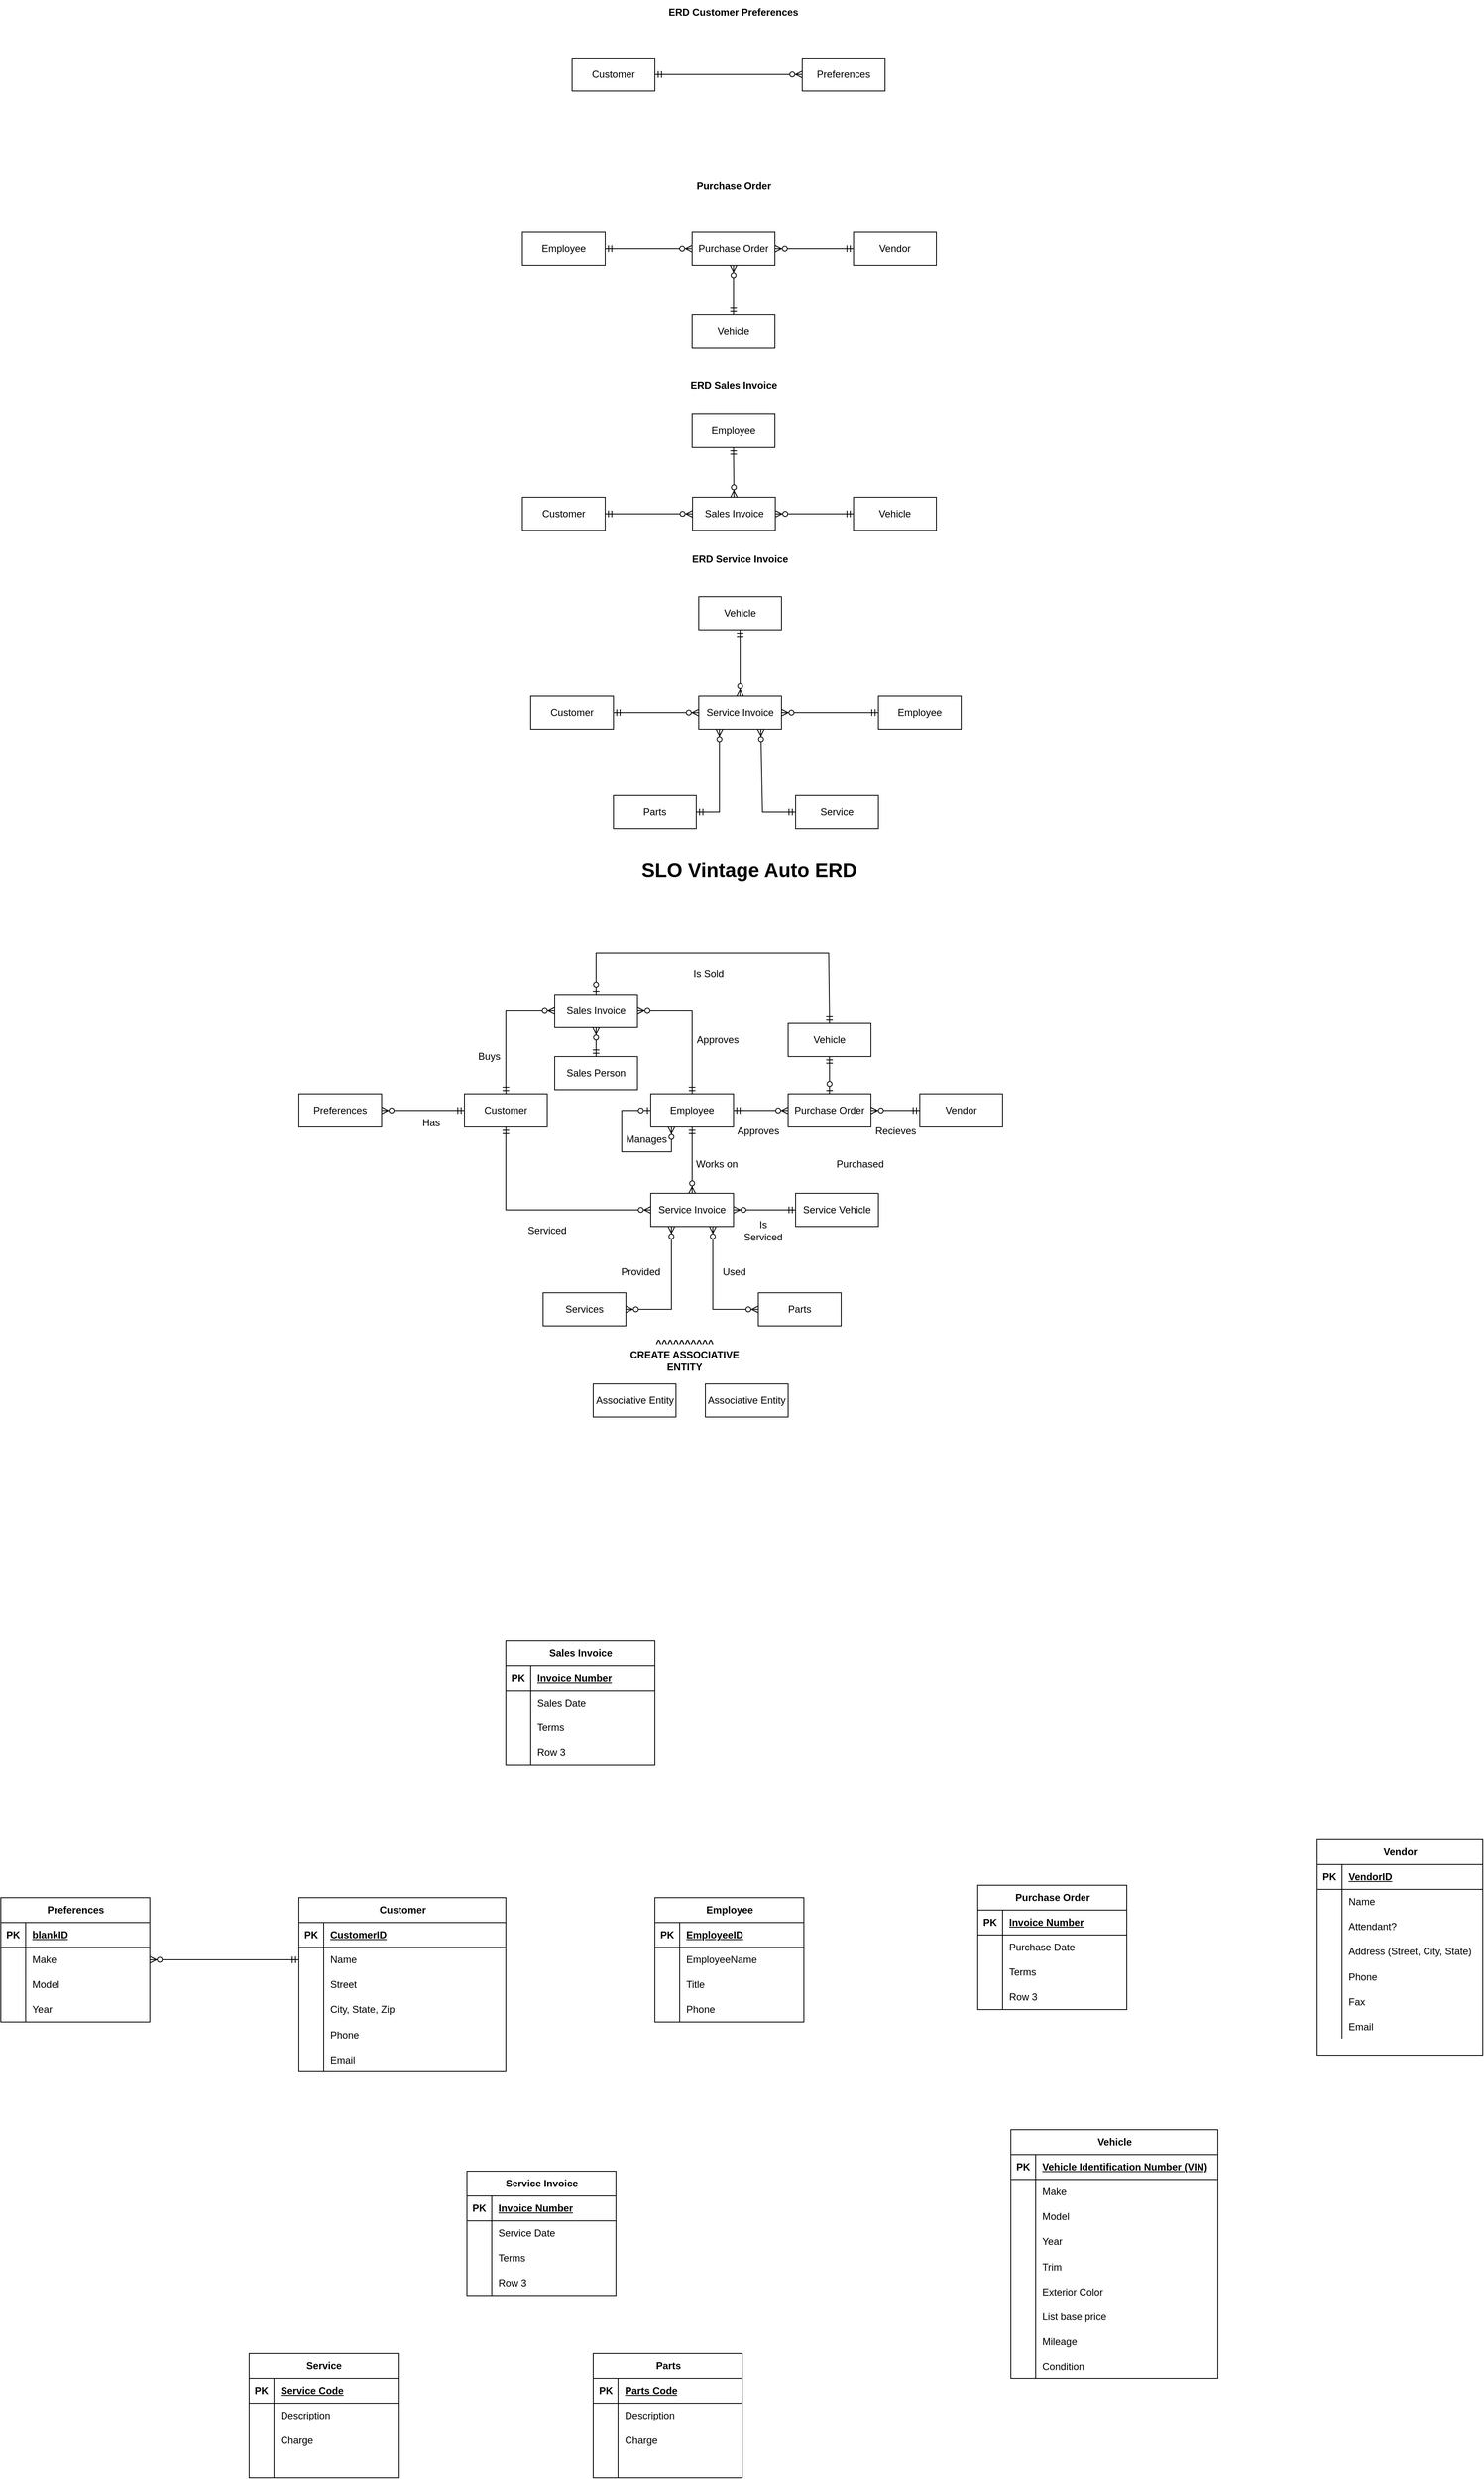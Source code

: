 <mxfile version="21.2.9" type="github">
  <diagram id="R2lEEEUBdFMjLlhIrx00" name="Page-1">
    <mxGraphModel dx="2140" dy="558" grid="1" gridSize="10" guides="1" tooltips="1" connect="1" arrows="1" fold="1" page="1" pageScale="1" pageWidth="850" pageHeight="1100" math="0" shadow="0" extFonts="Permanent Marker^https://fonts.googleapis.com/css?family=Permanent+Marker">
      <root>
        <mxCell id="0" />
        <mxCell id="1" parent="0" />
        <mxCell id="oXZxkqRxfTg1j08WPur6-13" value="Employee" style="shape=table;startSize=30;container=1;collapsible=1;childLayout=tableLayout;fixedRows=1;rowLines=0;fontStyle=1;align=center;resizeLast=1;html=1;" parent="1" vertex="1">
          <mxGeometry x="330" y="2970" width="180" height="150" as="geometry" />
        </mxCell>
        <mxCell id="oXZxkqRxfTg1j08WPur6-14" value="" style="shape=tableRow;horizontal=0;startSize=0;swimlaneHead=0;swimlaneBody=0;fillColor=none;collapsible=0;dropTarget=0;points=[[0,0.5],[1,0.5]];portConstraint=eastwest;top=0;left=0;right=0;bottom=1;" parent="oXZxkqRxfTg1j08WPur6-13" vertex="1">
          <mxGeometry y="30" width="180" height="30" as="geometry" />
        </mxCell>
        <mxCell id="oXZxkqRxfTg1j08WPur6-15" value="PK" style="shape=partialRectangle;connectable=0;fillColor=none;top=0;left=0;bottom=0;right=0;fontStyle=1;overflow=hidden;whiteSpace=wrap;html=1;" parent="oXZxkqRxfTg1j08WPur6-14" vertex="1">
          <mxGeometry width="30" height="30" as="geometry">
            <mxRectangle width="30" height="30" as="alternateBounds" />
          </mxGeometry>
        </mxCell>
        <mxCell id="oXZxkqRxfTg1j08WPur6-16" value="EmployeeID" style="shape=partialRectangle;connectable=0;fillColor=none;top=0;left=0;bottom=0;right=0;align=left;spacingLeft=6;fontStyle=5;overflow=hidden;whiteSpace=wrap;html=1;" parent="oXZxkqRxfTg1j08WPur6-14" vertex="1">
          <mxGeometry x="30" width="150" height="30" as="geometry">
            <mxRectangle width="150" height="30" as="alternateBounds" />
          </mxGeometry>
        </mxCell>
        <mxCell id="oXZxkqRxfTg1j08WPur6-17" value="" style="shape=tableRow;horizontal=0;startSize=0;swimlaneHead=0;swimlaneBody=0;fillColor=none;collapsible=0;dropTarget=0;points=[[0,0.5],[1,0.5]];portConstraint=eastwest;top=0;left=0;right=0;bottom=0;" parent="oXZxkqRxfTg1j08WPur6-13" vertex="1">
          <mxGeometry y="60" width="180" height="30" as="geometry" />
        </mxCell>
        <mxCell id="oXZxkqRxfTg1j08WPur6-18" value="" style="shape=partialRectangle;connectable=0;fillColor=none;top=0;left=0;bottom=0;right=0;editable=1;overflow=hidden;whiteSpace=wrap;html=1;" parent="oXZxkqRxfTg1j08WPur6-17" vertex="1">
          <mxGeometry width="30" height="30" as="geometry">
            <mxRectangle width="30" height="30" as="alternateBounds" />
          </mxGeometry>
        </mxCell>
        <mxCell id="oXZxkqRxfTg1j08WPur6-19" value="EmployeeName" style="shape=partialRectangle;connectable=0;fillColor=none;top=0;left=0;bottom=0;right=0;align=left;spacingLeft=6;overflow=hidden;whiteSpace=wrap;html=1;" parent="oXZxkqRxfTg1j08WPur6-17" vertex="1">
          <mxGeometry x="30" width="150" height="30" as="geometry">
            <mxRectangle width="150" height="30" as="alternateBounds" />
          </mxGeometry>
        </mxCell>
        <mxCell id="oXZxkqRxfTg1j08WPur6-20" value="" style="shape=tableRow;horizontal=0;startSize=0;swimlaneHead=0;swimlaneBody=0;fillColor=none;collapsible=0;dropTarget=0;points=[[0,0.5],[1,0.5]];portConstraint=eastwest;top=0;left=0;right=0;bottom=0;" parent="oXZxkqRxfTg1j08WPur6-13" vertex="1">
          <mxGeometry y="90" width="180" height="30" as="geometry" />
        </mxCell>
        <mxCell id="oXZxkqRxfTg1j08WPur6-21" value="" style="shape=partialRectangle;connectable=0;fillColor=none;top=0;left=0;bottom=0;right=0;editable=1;overflow=hidden;whiteSpace=wrap;html=1;" parent="oXZxkqRxfTg1j08WPur6-20" vertex="1">
          <mxGeometry width="30" height="30" as="geometry">
            <mxRectangle width="30" height="30" as="alternateBounds" />
          </mxGeometry>
        </mxCell>
        <mxCell id="oXZxkqRxfTg1j08WPur6-22" value="Title" style="shape=partialRectangle;connectable=0;fillColor=none;top=0;left=0;bottom=0;right=0;align=left;spacingLeft=6;overflow=hidden;whiteSpace=wrap;html=1;" parent="oXZxkqRxfTg1j08WPur6-20" vertex="1">
          <mxGeometry x="30" width="150" height="30" as="geometry">
            <mxRectangle width="150" height="30" as="alternateBounds" />
          </mxGeometry>
        </mxCell>
        <mxCell id="oXZxkqRxfTg1j08WPur6-23" value="" style="shape=tableRow;horizontal=0;startSize=0;swimlaneHead=0;swimlaneBody=0;fillColor=none;collapsible=0;dropTarget=0;points=[[0,0.5],[1,0.5]];portConstraint=eastwest;top=0;left=0;right=0;bottom=0;" parent="oXZxkqRxfTg1j08WPur6-13" vertex="1">
          <mxGeometry y="120" width="180" height="30" as="geometry" />
        </mxCell>
        <mxCell id="oXZxkqRxfTg1j08WPur6-24" value="" style="shape=partialRectangle;connectable=0;fillColor=none;top=0;left=0;bottom=0;right=0;editable=1;overflow=hidden;whiteSpace=wrap;html=1;" parent="oXZxkqRxfTg1j08WPur6-23" vertex="1">
          <mxGeometry width="30" height="30" as="geometry">
            <mxRectangle width="30" height="30" as="alternateBounds" />
          </mxGeometry>
        </mxCell>
        <mxCell id="oXZxkqRxfTg1j08WPur6-25" value="Phone" style="shape=partialRectangle;connectable=0;fillColor=none;top=0;left=0;bottom=0;right=0;align=left;spacingLeft=6;overflow=hidden;whiteSpace=wrap;html=1;" parent="oXZxkqRxfTg1j08WPur6-23" vertex="1">
          <mxGeometry x="30" width="150" height="30" as="geometry">
            <mxRectangle width="150" height="30" as="alternateBounds" />
          </mxGeometry>
        </mxCell>
        <mxCell id="oXZxkqRxfTg1j08WPur6-26" value="Customer" style="shape=table;startSize=30;container=1;collapsible=1;childLayout=tableLayout;fixedRows=1;rowLines=0;fontStyle=1;align=center;resizeLast=1;html=1;" parent="1" vertex="1">
          <mxGeometry x="-100" y="2970" width="250" height="210" as="geometry" />
        </mxCell>
        <mxCell id="oXZxkqRxfTg1j08WPur6-27" value="" style="shape=tableRow;horizontal=0;startSize=0;swimlaneHead=0;swimlaneBody=0;fillColor=none;collapsible=0;dropTarget=0;points=[[0,0.5],[1,0.5]];portConstraint=eastwest;top=0;left=0;right=0;bottom=1;" parent="oXZxkqRxfTg1j08WPur6-26" vertex="1">
          <mxGeometry y="30" width="250" height="30" as="geometry" />
        </mxCell>
        <mxCell id="oXZxkqRxfTg1j08WPur6-28" value="PK" style="shape=partialRectangle;connectable=0;fillColor=none;top=0;left=0;bottom=0;right=0;fontStyle=1;overflow=hidden;whiteSpace=wrap;html=1;" parent="oXZxkqRxfTg1j08WPur6-27" vertex="1">
          <mxGeometry width="30" height="30" as="geometry">
            <mxRectangle width="30" height="30" as="alternateBounds" />
          </mxGeometry>
        </mxCell>
        <mxCell id="oXZxkqRxfTg1j08WPur6-29" value="CustomerID" style="shape=partialRectangle;connectable=0;fillColor=none;top=0;left=0;bottom=0;right=0;align=left;spacingLeft=6;fontStyle=5;overflow=hidden;whiteSpace=wrap;html=1;" parent="oXZxkqRxfTg1j08WPur6-27" vertex="1">
          <mxGeometry x="30" width="220" height="30" as="geometry">
            <mxRectangle width="220" height="30" as="alternateBounds" />
          </mxGeometry>
        </mxCell>
        <mxCell id="oXZxkqRxfTg1j08WPur6-30" value="" style="shape=tableRow;horizontal=0;startSize=0;swimlaneHead=0;swimlaneBody=0;fillColor=none;collapsible=0;dropTarget=0;points=[[0,0.5],[1,0.5]];portConstraint=eastwest;top=0;left=0;right=0;bottom=0;" parent="oXZxkqRxfTg1j08WPur6-26" vertex="1">
          <mxGeometry y="60" width="250" height="30" as="geometry" />
        </mxCell>
        <mxCell id="oXZxkqRxfTg1j08WPur6-31" value="" style="shape=partialRectangle;connectable=0;fillColor=none;top=0;left=0;bottom=0;right=0;editable=1;overflow=hidden;whiteSpace=wrap;html=1;" parent="oXZxkqRxfTg1j08WPur6-30" vertex="1">
          <mxGeometry width="30" height="30" as="geometry">
            <mxRectangle width="30" height="30" as="alternateBounds" />
          </mxGeometry>
        </mxCell>
        <mxCell id="oXZxkqRxfTg1j08WPur6-32" value="Name&lt;span style=&quot;white-space: pre;&quot;&gt; &lt;/span&gt;" style="shape=partialRectangle;connectable=0;fillColor=none;top=0;left=0;bottom=0;right=0;align=left;spacingLeft=6;overflow=hidden;whiteSpace=wrap;html=1;" parent="oXZxkqRxfTg1j08WPur6-30" vertex="1">
          <mxGeometry x="30" width="220" height="30" as="geometry">
            <mxRectangle width="220" height="30" as="alternateBounds" />
          </mxGeometry>
        </mxCell>
        <mxCell id="oXZxkqRxfTg1j08WPur6-33" value="" style="shape=tableRow;horizontal=0;startSize=0;swimlaneHead=0;swimlaneBody=0;fillColor=none;collapsible=0;dropTarget=0;points=[[0,0.5],[1,0.5]];portConstraint=eastwest;top=0;left=0;right=0;bottom=0;" parent="oXZxkqRxfTg1j08WPur6-26" vertex="1">
          <mxGeometry y="90" width="250" height="30" as="geometry" />
        </mxCell>
        <mxCell id="oXZxkqRxfTg1j08WPur6-34" value="" style="shape=partialRectangle;connectable=0;fillColor=none;top=0;left=0;bottom=0;right=0;editable=1;overflow=hidden;whiteSpace=wrap;html=1;" parent="oXZxkqRxfTg1j08WPur6-33" vertex="1">
          <mxGeometry width="30" height="30" as="geometry">
            <mxRectangle width="30" height="30" as="alternateBounds" />
          </mxGeometry>
        </mxCell>
        <mxCell id="oXZxkqRxfTg1j08WPur6-35" value="Street" style="shape=partialRectangle;connectable=0;fillColor=none;top=0;left=0;bottom=0;right=0;align=left;spacingLeft=6;overflow=hidden;whiteSpace=wrap;html=1;" parent="oXZxkqRxfTg1j08WPur6-33" vertex="1">
          <mxGeometry x="30" width="220" height="30" as="geometry">
            <mxRectangle width="220" height="30" as="alternateBounds" />
          </mxGeometry>
        </mxCell>
        <mxCell id="oXZxkqRxfTg1j08WPur6-36" value="" style="shape=tableRow;horizontal=0;startSize=0;swimlaneHead=0;swimlaneBody=0;fillColor=none;collapsible=0;dropTarget=0;points=[[0,0.5],[1,0.5]];portConstraint=eastwest;top=0;left=0;right=0;bottom=0;" parent="oXZxkqRxfTg1j08WPur6-26" vertex="1">
          <mxGeometry y="120" width="250" height="30" as="geometry" />
        </mxCell>
        <mxCell id="oXZxkqRxfTg1j08WPur6-37" value="" style="shape=partialRectangle;connectable=0;fillColor=none;top=0;left=0;bottom=0;right=0;editable=1;overflow=hidden;whiteSpace=wrap;html=1;" parent="oXZxkqRxfTg1j08WPur6-36" vertex="1">
          <mxGeometry width="30" height="30" as="geometry">
            <mxRectangle width="30" height="30" as="alternateBounds" />
          </mxGeometry>
        </mxCell>
        <mxCell id="oXZxkqRxfTg1j08WPur6-38" value="City, State, Zip" style="shape=partialRectangle;connectable=0;fillColor=none;top=0;left=0;bottom=0;right=0;align=left;spacingLeft=6;overflow=hidden;whiteSpace=wrap;html=1;" parent="oXZxkqRxfTg1j08WPur6-36" vertex="1">
          <mxGeometry x="30" width="220" height="30" as="geometry">
            <mxRectangle width="220" height="30" as="alternateBounds" />
          </mxGeometry>
        </mxCell>
        <mxCell id="oXZxkqRxfTg1j08WPur6-189" value="" style="shape=tableRow;horizontal=0;startSize=0;swimlaneHead=0;swimlaneBody=0;fillColor=none;collapsible=0;dropTarget=0;points=[[0,0.5],[1,0.5]];portConstraint=eastwest;top=0;left=0;right=0;bottom=0;" parent="oXZxkqRxfTg1j08WPur6-26" vertex="1">
          <mxGeometry y="150" width="250" height="30" as="geometry" />
        </mxCell>
        <mxCell id="oXZxkqRxfTg1j08WPur6-190" value="" style="shape=partialRectangle;connectable=0;fillColor=none;top=0;left=0;bottom=0;right=0;editable=1;overflow=hidden;" parent="oXZxkqRxfTg1j08WPur6-189" vertex="1">
          <mxGeometry width="30" height="30" as="geometry">
            <mxRectangle width="30" height="30" as="alternateBounds" />
          </mxGeometry>
        </mxCell>
        <mxCell id="oXZxkqRxfTg1j08WPur6-191" value="Phone" style="shape=partialRectangle;connectable=0;fillColor=none;top=0;left=0;bottom=0;right=0;align=left;spacingLeft=6;overflow=hidden;" parent="oXZxkqRxfTg1j08WPur6-189" vertex="1">
          <mxGeometry x="30" width="220" height="30" as="geometry">
            <mxRectangle width="220" height="30" as="alternateBounds" />
          </mxGeometry>
        </mxCell>
        <mxCell id="oXZxkqRxfTg1j08WPur6-193" value="" style="shape=tableRow;horizontal=0;startSize=0;swimlaneHead=0;swimlaneBody=0;fillColor=none;collapsible=0;dropTarget=0;points=[[0,0.5],[1,0.5]];portConstraint=eastwest;top=0;left=0;right=0;bottom=0;" parent="oXZxkqRxfTg1j08WPur6-26" vertex="1">
          <mxGeometry y="180" width="250" height="30" as="geometry" />
        </mxCell>
        <mxCell id="oXZxkqRxfTg1j08WPur6-194" value="" style="shape=partialRectangle;connectable=0;fillColor=none;top=0;left=0;bottom=0;right=0;editable=1;overflow=hidden;" parent="oXZxkqRxfTg1j08WPur6-193" vertex="1">
          <mxGeometry width="30" height="30" as="geometry">
            <mxRectangle width="30" height="30" as="alternateBounds" />
          </mxGeometry>
        </mxCell>
        <mxCell id="oXZxkqRxfTg1j08WPur6-195" value="Email" style="shape=partialRectangle;connectable=0;fillColor=none;top=0;left=0;bottom=0;right=0;align=left;spacingLeft=6;overflow=hidden;" parent="oXZxkqRxfTg1j08WPur6-193" vertex="1">
          <mxGeometry x="30" width="220" height="30" as="geometry">
            <mxRectangle width="220" height="30" as="alternateBounds" />
          </mxGeometry>
        </mxCell>
        <mxCell id="oXZxkqRxfTg1j08WPur6-55" value="Vehicle" style="shape=table;startSize=30;container=1;collapsible=1;childLayout=tableLayout;fixedRows=1;rowLines=0;fontStyle=1;align=center;resizeLast=1;html=1;" parent="1" vertex="1">
          <mxGeometry x="760" y="3250" width="250" height="300" as="geometry" />
        </mxCell>
        <mxCell id="oXZxkqRxfTg1j08WPur6-56" value="" style="shape=tableRow;horizontal=0;startSize=0;swimlaneHead=0;swimlaneBody=0;fillColor=none;collapsible=0;dropTarget=0;points=[[0,0.5],[1,0.5]];portConstraint=eastwest;top=0;left=0;right=0;bottom=1;" parent="oXZxkqRxfTg1j08WPur6-55" vertex="1">
          <mxGeometry y="30" width="250" height="30" as="geometry" />
        </mxCell>
        <mxCell id="oXZxkqRxfTg1j08WPur6-57" value="PK" style="shape=partialRectangle;connectable=0;fillColor=none;top=0;left=0;bottom=0;right=0;fontStyle=1;overflow=hidden;whiteSpace=wrap;html=1;" parent="oXZxkqRxfTg1j08WPur6-56" vertex="1">
          <mxGeometry width="30" height="30" as="geometry">
            <mxRectangle width="30" height="30" as="alternateBounds" />
          </mxGeometry>
        </mxCell>
        <mxCell id="oXZxkqRxfTg1j08WPur6-58" value="Vehicle Identification Number (VIN)" style="shape=partialRectangle;connectable=0;fillColor=none;top=0;left=0;bottom=0;right=0;align=left;spacingLeft=6;fontStyle=5;overflow=hidden;whiteSpace=wrap;html=1;" parent="oXZxkqRxfTg1j08WPur6-56" vertex="1">
          <mxGeometry x="30" width="220" height="30" as="geometry">
            <mxRectangle width="220" height="30" as="alternateBounds" />
          </mxGeometry>
        </mxCell>
        <mxCell id="oXZxkqRxfTg1j08WPur6-59" value="" style="shape=tableRow;horizontal=0;startSize=0;swimlaneHead=0;swimlaneBody=0;fillColor=none;collapsible=0;dropTarget=0;points=[[0,0.5],[1,0.5]];portConstraint=eastwest;top=0;left=0;right=0;bottom=0;" parent="oXZxkqRxfTg1j08WPur6-55" vertex="1">
          <mxGeometry y="60" width="250" height="30" as="geometry" />
        </mxCell>
        <mxCell id="oXZxkqRxfTg1j08WPur6-60" value="" style="shape=partialRectangle;connectable=0;fillColor=none;top=0;left=0;bottom=0;right=0;editable=1;overflow=hidden;whiteSpace=wrap;html=1;" parent="oXZxkqRxfTg1j08WPur6-59" vertex="1">
          <mxGeometry width="30" height="30" as="geometry">
            <mxRectangle width="30" height="30" as="alternateBounds" />
          </mxGeometry>
        </mxCell>
        <mxCell id="oXZxkqRxfTg1j08WPur6-61" value="Make&lt;span style=&quot;white-space: pre;&quot;&gt; &lt;/span&gt;" style="shape=partialRectangle;connectable=0;fillColor=none;top=0;left=0;bottom=0;right=0;align=left;spacingLeft=6;overflow=hidden;whiteSpace=wrap;html=1;" parent="oXZxkqRxfTg1j08WPur6-59" vertex="1">
          <mxGeometry x="30" width="220" height="30" as="geometry">
            <mxRectangle width="220" height="30" as="alternateBounds" />
          </mxGeometry>
        </mxCell>
        <mxCell id="oXZxkqRxfTg1j08WPur6-62" value="" style="shape=tableRow;horizontal=0;startSize=0;swimlaneHead=0;swimlaneBody=0;fillColor=none;collapsible=0;dropTarget=0;points=[[0,0.5],[1,0.5]];portConstraint=eastwest;top=0;left=0;right=0;bottom=0;" parent="oXZxkqRxfTg1j08WPur6-55" vertex="1">
          <mxGeometry y="90" width="250" height="30" as="geometry" />
        </mxCell>
        <mxCell id="oXZxkqRxfTg1j08WPur6-63" value="" style="shape=partialRectangle;connectable=0;fillColor=none;top=0;left=0;bottom=0;right=0;editable=1;overflow=hidden;whiteSpace=wrap;html=1;" parent="oXZxkqRxfTg1j08WPur6-62" vertex="1">
          <mxGeometry width="30" height="30" as="geometry">
            <mxRectangle width="30" height="30" as="alternateBounds" />
          </mxGeometry>
        </mxCell>
        <mxCell id="oXZxkqRxfTg1j08WPur6-64" value="Model" style="shape=partialRectangle;connectable=0;fillColor=none;top=0;left=0;bottom=0;right=0;align=left;spacingLeft=6;overflow=hidden;whiteSpace=wrap;html=1;" parent="oXZxkqRxfTg1j08WPur6-62" vertex="1">
          <mxGeometry x="30" width="220" height="30" as="geometry">
            <mxRectangle width="220" height="30" as="alternateBounds" />
          </mxGeometry>
        </mxCell>
        <mxCell id="oXZxkqRxfTg1j08WPur6-65" value="" style="shape=tableRow;horizontal=0;startSize=0;swimlaneHead=0;swimlaneBody=0;fillColor=none;collapsible=0;dropTarget=0;points=[[0,0.5],[1,0.5]];portConstraint=eastwest;top=0;left=0;right=0;bottom=0;" parent="oXZxkqRxfTg1j08WPur6-55" vertex="1">
          <mxGeometry y="120" width="250" height="30" as="geometry" />
        </mxCell>
        <mxCell id="oXZxkqRxfTg1j08WPur6-66" value="" style="shape=partialRectangle;connectable=0;fillColor=none;top=0;left=0;bottom=0;right=0;editable=1;overflow=hidden;whiteSpace=wrap;html=1;" parent="oXZxkqRxfTg1j08WPur6-65" vertex="1">
          <mxGeometry width="30" height="30" as="geometry">
            <mxRectangle width="30" height="30" as="alternateBounds" />
          </mxGeometry>
        </mxCell>
        <mxCell id="oXZxkqRxfTg1j08WPur6-67" value="Year" style="shape=partialRectangle;connectable=0;fillColor=none;top=0;left=0;bottom=0;right=0;align=left;spacingLeft=6;overflow=hidden;whiteSpace=wrap;html=1;" parent="oXZxkqRxfTg1j08WPur6-65" vertex="1">
          <mxGeometry x="30" width="220" height="30" as="geometry">
            <mxRectangle width="220" height="30" as="alternateBounds" />
          </mxGeometry>
        </mxCell>
        <mxCell id="oXZxkqRxfTg1j08WPur6-168" value="" style="shape=tableRow;horizontal=0;startSize=0;swimlaneHead=0;swimlaneBody=0;fillColor=none;collapsible=0;dropTarget=0;points=[[0,0.5],[1,0.5]];portConstraint=eastwest;top=0;left=0;right=0;bottom=0;" parent="oXZxkqRxfTg1j08WPur6-55" vertex="1">
          <mxGeometry y="150" width="250" height="30" as="geometry" />
        </mxCell>
        <mxCell id="oXZxkqRxfTg1j08WPur6-169" value="" style="shape=partialRectangle;connectable=0;fillColor=none;top=0;left=0;bottom=0;right=0;editable=1;overflow=hidden;" parent="oXZxkqRxfTg1j08WPur6-168" vertex="1">
          <mxGeometry width="30" height="30" as="geometry">
            <mxRectangle width="30" height="30" as="alternateBounds" />
          </mxGeometry>
        </mxCell>
        <mxCell id="oXZxkqRxfTg1j08WPur6-170" value="Trim" style="shape=partialRectangle;connectable=0;fillColor=none;top=0;left=0;bottom=0;right=0;align=left;spacingLeft=6;overflow=hidden;" parent="oXZxkqRxfTg1j08WPur6-168" vertex="1">
          <mxGeometry x="30" width="220" height="30" as="geometry">
            <mxRectangle width="220" height="30" as="alternateBounds" />
          </mxGeometry>
        </mxCell>
        <mxCell id="oXZxkqRxfTg1j08WPur6-173" value="" style="shape=tableRow;horizontal=0;startSize=0;swimlaneHead=0;swimlaneBody=0;fillColor=none;collapsible=0;dropTarget=0;points=[[0,0.5],[1,0.5]];portConstraint=eastwest;top=0;left=0;right=0;bottom=0;" parent="oXZxkqRxfTg1j08WPur6-55" vertex="1">
          <mxGeometry y="180" width="250" height="30" as="geometry" />
        </mxCell>
        <mxCell id="oXZxkqRxfTg1j08WPur6-174" value="" style="shape=partialRectangle;connectable=0;fillColor=none;top=0;left=0;bottom=0;right=0;editable=1;overflow=hidden;" parent="oXZxkqRxfTg1j08WPur6-173" vertex="1">
          <mxGeometry width="30" height="30" as="geometry">
            <mxRectangle width="30" height="30" as="alternateBounds" />
          </mxGeometry>
        </mxCell>
        <mxCell id="oXZxkqRxfTg1j08WPur6-175" value="Exterior Color" style="shape=partialRectangle;connectable=0;fillColor=none;top=0;left=0;bottom=0;right=0;align=left;spacingLeft=6;overflow=hidden;" parent="oXZxkqRxfTg1j08WPur6-173" vertex="1">
          <mxGeometry x="30" width="220" height="30" as="geometry">
            <mxRectangle width="220" height="30" as="alternateBounds" />
          </mxGeometry>
        </mxCell>
        <mxCell id="oXZxkqRxfTg1j08WPur6-177" value="" style="shape=tableRow;horizontal=0;startSize=0;swimlaneHead=0;swimlaneBody=0;fillColor=none;collapsible=0;dropTarget=0;points=[[0,0.5],[1,0.5]];portConstraint=eastwest;top=0;left=0;right=0;bottom=0;" parent="oXZxkqRxfTg1j08WPur6-55" vertex="1">
          <mxGeometry y="210" width="250" height="30" as="geometry" />
        </mxCell>
        <mxCell id="oXZxkqRxfTg1j08WPur6-178" value="" style="shape=partialRectangle;connectable=0;fillColor=none;top=0;left=0;bottom=0;right=0;editable=1;overflow=hidden;" parent="oXZxkqRxfTg1j08WPur6-177" vertex="1">
          <mxGeometry width="30" height="30" as="geometry">
            <mxRectangle width="30" height="30" as="alternateBounds" />
          </mxGeometry>
        </mxCell>
        <mxCell id="oXZxkqRxfTg1j08WPur6-179" value="List base price" style="shape=partialRectangle;connectable=0;fillColor=none;top=0;left=0;bottom=0;right=0;align=left;spacingLeft=6;overflow=hidden;" parent="oXZxkqRxfTg1j08WPur6-177" vertex="1">
          <mxGeometry x="30" width="220" height="30" as="geometry">
            <mxRectangle width="220" height="30" as="alternateBounds" />
          </mxGeometry>
        </mxCell>
        <mxCell id="oXZxkqRxfTg1j08WPur6-181" value="" style="shape=tableRow;horizontal=0;startSize=0;swimlaneHead=0;swimlaneBody=0;fillColor=none;collapsible=0;dropTarget=0;points=[[0,0.5],[1,0.5]];portConstraint=eastwest;top=0;left=0;right=0;bottom=0;" parent="oXZxkqRxfTg1j08WPur6-55" vertex="1">
          <mxGeometry y="240" width="250" height="30" as="geometry" />
        </mxCell>
        <mxCell id="oXZxkqRxfTg1j08WPur6-182" value="" style="shape=partialRectangle;connectable=0;fillColor=none;top=0;left=0;bottom=0;right=0;editable=1;overflow=hidden;" parent="oXZxkqRxfTg1j08WPur6-181" vertex="1">
          <mxGeometry width="30" height="30" as="geometry">
            <mxRectangle width="30" height="30" as="alternateBounds" />
          </mxGeometry>
        </mxCell>
        <mxCell id="oXZxkqRxfTg1j08WPur6-183" value="Mileage" style="shape=partialRectangle;connectable=0;fillColor=none;top=0;left=0;bottom=0;right=0;align=left;spacingLeft=6;overflow=hidden;" parent="oXZxkqRxfTg1j08WPur6-181" vertex="1">
          <mxGeometry x="30" width="220" height="30" as="geometry">
            <mxRectangle width="220" height="30" as="alternateBounds" />
          </mxGeometry>
        </mxCell>
        <mxCell id="oXZxkqRxfTg1j08WPur6-185" value="" style="shape=tableRow;horizontal=0;startSize=0;swimlaneHead=0;swimlaneBody=0;fillColor=none;collapsible=0;dropTarget=0;points=[[0,0.5],[1,0.5]];portConstraint=eastwest;top=0;left=0;right=0;bottom=0;" parent="oXZxkqRxfTg1j08WPur6-55" vertex="1">
          <mxGeometry y="270" width="250" height="30" as="geometry" />
        </mxCell>
        <mxCell id="oXZxkqRxfTg1j08WPur6-186" value="" style="shape=partialRectangle;connectable=0;fillColor=none;top=0;left=0;bottom=0;right=0;editable=1;overflow=hidden;" parent="oXZxkqRxfTg1j08WPur6-185" vertex="1">
          <mxGeometry width="30" height="30" as="geometry">
            <mxRectangle width="30" height="30" as="alternateBounds" />
          </mxGeometry>
        </mxCell>
        <mxCell id="oXZxkqRxfTg1j08WPur6-187" value="Condition" style="shape=partialRectangle;connectable=0;fillColor=none;top=0;left=0;bottom=0;right=0;align=left;spacingLeft=6;overflow=hidden;" parent="oXZxkqRxfTg1j08WPur6-185" vertex="1">
          <mxGeometry x="30" width="220" height="30" as="geometry">
            <mxRectangle width="220" height="30" as="alternateBounds" />
          </mxGeometry>
        </mxCell>
        <mxCell id="oXZxkqRxfTg1j08WPur6-68" value="Service" style="shape=table;startSize=30;container=1;collapsible=1;childLayout=tableLayout;fixedRows=1;rowLines=0;fontStyle=1;align=center;resizeLast=1;html=1;" parent="1" vertex="1">
          <mxGeometry x="-160" y="3520" width="180" height="150" as="geometry" />
        </mxCell>
        <mxCell id="oXZxkqRxfTg1j08WPur6-69" value="" style="shape=tableRow;horizontal=0;startSize=0;swimlaneHead=0;swimlaneBody=0;fillColor=none;collapsible=0;dropTarget=0;points=[[0,0.5],[1,0.5]];portConstraint=eastwest;top=0;left=0;right=0;bottom=1;" parent="oXZxkqRxfTg1j08WPur6-68" vertex="1">
          <mxGeometry y="30" width="180" height="30" as="geometry" />
        </mxCell>
        <mxCell id="oXZxkqRxfTg1j08WPur6-70" value="PK" style="shape=partialRectangle;connectable=0;fillColor=none;top=0;left=0;bottom=0;right=0;fontStyle=1;overflow=hidden;whiteSpace=wrap;html=1;" parent="oXZxkqRxfTg1j08WPur6-69" vertex="1">
          <mxGeometry width="30" height="30" as="geometry">
            <mxRectangle width="30" height="30" as="alternateBounds" />
          </mxGeometry>
        </mxCell>
        <mxCell id="oXZxkqRxfTg1j08WPur6-71" value="Service Code" style="shape=partialRectangle;connectable=0;fillColor=none;top=0;left=0;bottom=0;right=0;align=left;spacingLeft=6;fontStyle=5;overflow=hidden;whiteSpace=wrap;html=1;" parent="oXZxkqRxfTg1j08WPur6-69" vertex="1">
          <mxGeometry x="30" width="150" height="30" as="geometry">
            <mxRectangle width="150" height="30" as="alternateBounds" />
          </mxGeometry>
        </mxCell>
        <mxCell id="oXZxkqRxfTg1j08WPur6-72" value="" style="shape=tableRow;horizontal=0;startSize=0;swimlaneHead=0;swimlaneBody=0;fillColor=none;collapsible=0;dropTarget=0;points=[[0,0.5],[1,0.5]];portConstraint=eastwest;top=0;left=0;right=0;bottom=0;" parent="oXZxkqRxfTg1j08WPur6-68" vertex="1">
          <mxGeometry y="60" width="180" height="30" as="geometry" />
        </mxCell>
        <mxCell id="oXZxkqRxfTg1j08WPur6-73" value="" style="shape=partialRectangle;connectable=0;fillColor=none;top=0;left=0;bottom=0;right=0;editable=1;overflow=hidden;whiteSpace=wrap;html=1;" parent="oXZxkqRxfTg1j08WPur6-72" vertex="1">
          <mxGeometry width="30" height="30" as="geometry">
            <mxRectangle width="30" height="30" as="alternateBounds" />
          </mxGeometry>
        </mxCell>
        <mxCell id="oXZxkqRxfTg1j08WPur6-74" value="Description" style="shape=partialRectangle;connectable=0;fillColor=none;top=0;left=0;bottom=0;right=0;align=left;spacingLeft=6;overflow=hidden;whiteSpace=wrap;html=1;" parent="oXZxkqRxfTg1j08WPur6-72" vertex="1">
          <mxGeometry x="30" width="150" height="30" as="geometry">
            <mxRectangle width="150" height="30" as="alternateBounds" />
          </mxGeometry>
        </mxCell>
        <mxCell id="oXZxkqRxfTg1j08WPur6-75" value="" style="shape=tableRow;horizontal=0;startSize=0;swimlaneHead=0;swimlaneBody=0;fillColor=none;collapsible=0;dropTarget=0;points=[[0,0.5],[1,0.5]];portConstraint=eastwest;top=0;left=0;right=0;bottom=0;" parent="oXZxkqRxfTg1j08WPur6-68" vertex="1">
          <mxGeometry y="90" width="180" height="30" as="geometry" />
        </mxCell>
        <mxCell id="oXZxkqRxfTg1j08WPur6-76" value="" style="shape=partialRectangle;connectable=0;fillColor=none;top=0;left=0;bottom=0;right=0;editable=1;overflow=hidden;whiteSpace=wrap;html=1;" parent="oXZxkqRxfTg1j08WPur6-75" vertex="1">
          <mxGeometry width="30" height="30" as="geometry">
            <mxRectangle width="30" height="30" as="alternateBounds" />
          </mxGeometry>
        </mxCell>
        <mxCell id="oXZxkqRxfTg1j08WPur6-77" value="Charge" style="shape=partialRectangle;connectable=0;fillColor=none;top=0;left=0;bottom=0;right=0;align=left;spacingLeft=6;overflow=hidden;whiteSpace=wrap;html=1;" parent="oXZxkqRxfTg1j08WPur6-75" vertex="1">
          <mxGeometry x="30" width="150" height="30" as="geometry">
            <mxRectangle width="150" height="30" as="alternateBounds" />
          </mxGeometry>
        </mxCell>
        <mxCell id="oXZxkqRxfTg1j08WPur6-78" value="" style="shape=tableRow;horizontal=0;startSize=0;swimlaneHead=0;swimlaneBody=0;fillColor=none;collapsible=0;dropTarget=0;points=[[0,0.5],[1,0.5]];portConstraint=eastwest;top=0;left=0;right=0;bottom=0;" parent="oXZxkqRxfTg1j08WPur6-68" vertex="1">
          <mxGeometry y="120" width="180" height="30" as="geometry" />
        </mxCell>
        <mxCell id="oXZxkqRxfTg1j08WPur6-79" value="" style="shape=partialRectangle;connectable=0;fillColor=none;top=0;left=0;bottom=0;right=0;editable=1;overflow=hidden;whiteSpace=wrap;html=1;" parent="oXZxkqRxfTg1j08WPur6-78" vertex="1">
          <mxGeometry width="30" height="30" as="geometry">
            <mxRectangle width="30" height="30" as="alternateBounds" />
          </mxGeometry>
        </mxCell>
        <mxCell id="oXZxkqRxfTg1j08WPur6-80" value="" style="shape=partialRectangle;connectable=0;fillColor=none;top=0;left=0;bottom=0;right=0;align=left;spacingLeft=6;overflow=hidden;whiteSpace=wrap;html=1;" parent="oXZxkqRxfTg1j08WPur6-78" vertex="1">
          <mxGeometry x="30" width="150" height="30" as="geometry">
            <mxRectangle width="150" height="30" as="alternateBounds" />
          </mxGeometry>
        </mxCell>
        <mxCell id="oXZxkqRxfTg1j08WPur6-84" value="&lt;b&gt;ERD Customer Preferences&lt;/b&gt;" style="text;html=1;strokeColor=none;fillColor=none;align=center;verticalAlign=middle;whiteSpace=wrap;rounded=0;" parent="1" vertex="1">
          <mxGeometry x="330" y="680" width="190" height="30" as="geometry" />
        </mxCell>
        <mxCell id="oXZxkqRxfTg1j08WPur6-85" value="&lt;b&gt;ERD Sales Invoice&lt;/b&gt;" style="text;html=1;strokeColor=none;fillColor=none;align=center;verticalAlign=middle;whiteSpace=wrap;rounded=0;" parent="1" vertex="1">
          <mxGeometry x="343" y="1130" width="165" height="30" as="geometry" />
        </mxCell>
        <mxCell id="oXZxkqRxfTg1j08WPur6-86" value="&lt;b&gt;ERD Service Invoice&lt;/b&gt;" style="text;html=1;strokeColor=none;fillColor=none;align=center;verticalAlign=middle;whiteSpace=wrap;rounded=0;" parent="1" vertex="1">
          <mxGeometry x="343" y="1340" width="180" height="30" as="geometry" />
        </mxCell>
        <mxCell id="oXZxkqRxfTg1j08WPur6-87" value="&lt;b&gt;Purchase Order&lt;/b&gt;" style="text;html=1;strokeColor=none;fillColor=none;align=center;verticalAlign=middle;whiteSpace=wrap;rounded=0;" parent="1" vertex="1">
          <mxGeometry x="358" y="890" width="135" height="30" as="geometry" />
        </mxCell>
        <mxCell id="oXZxkqRxfTg1j08WPur6-88" value="Customer" style="whiteSpace=wrap;html=1;align=center;" parent="1" vertex="1">
          <mxGeometry x="230" y="750" width="100" height="40" as="geometry" />
        </mxCell>
        <mxCell id="oXZxkqRxfTg1j08WPur6-89" value="&lt;div&gt;Preferences&lt;/div&gt;" style="whiteSpace=wrap;html=1;align=center;" parent="1" vertex="1">
          <mxGeometry x="508" y="750" width="100" height="40" as="geometry" />
        </mxCell>
        <mxCell id="oXZxkqRxfTg1j08WPur6-90" value="" style="fontSize=12;html=1;endArrow=ERzeroToMany;startArrow=ERmandOne;rounded=0;entryX=0;entryY=0.5;entryDx=0;entryDy=0;exitX=1;exitY=0.5;exitDx=0;exitDy=0;" parent="1" source="oXZxkqRxfTg1j08WPur6-88" target="oXZxkqRxfTg1j08WPur6-89" edge="1">
          <mxGeometry width="100" height="100" relative="1" as="geometry">
            <mxPoint x="343" y="850" as="sourcePoint" />
            <mxPoint x="443" y="750" as="targetPoint" />
          </mxGeometry>
        </mxCell>
        <mxCell id="oXZxkqRxfTg1j08WPur6-91" value="Employee" style="whiteSpace=wrap;html=1;align=center;" parent="1" vertex="1">
          <mxGeometry x="170" y="960" width="100" height="40" as="geometry" />
        </mxCell>
        <mxCell id="oXZxkqRxfTg1j08WPur6-92" value="Purchase Order" style="whiteSpace=wrap;html=1;align=center;" parent="1" vertex="1">
          <mxGeometry x="375" y="960" width="100" height="40" as="geometry" />
        </mxCell>
        <mxCell id="oXZxkqRxfTg1j08WPur6-94" value="Vendor" style="whiteSpace=wrap;html=1;align=center;" parent="1" vertex="1">
          <mxGeometry x="570" y="960" width="100" height="40" as="geometry" />
        </mxCell>
        <mxCell id="oXZxkqRxfTg1j08WPur6-95" value="Vehicle" style="whiteSpace=wrap;html=1;align=center;" parent="1" vertex="1">
          <mxGeometry x="375" y="1060" width="100" height="40" as="geometry" />
        </mxCell>
        <mxCell id="oXZxkqRxfTg1j08WPur6-96" value="Sales Invoice" style="whiteSpace=wrap;html=1;align=center;" parent="1" vertex="1">
          <mxGeometry x="375.5" y="1280" width="100" height="40" as="geometry" />
        </mxCell>
        <mxCell id="oXZxkqRxfTg1j08WPur6-97" value="Customer" style="whiteSpace=wrap;html=1;align=center;" parent="1" vertex="1">
          <mxGeometry x="170" y="1280" width="100" height="40" as="geometry" />
        </mxCell>
        <mxCell id="oXZxkqRxfTg1j08WPur6-98" value="Employee" style="whiteSpace=wrap;html=1;align=center;" parent="1" vertex="1">
          <mxGeometry x="375" y="1180" width="100" height="40" as="geometry" />
        </mxCell>
        <mxCell id="oXZxkqRxfTg1j08WPur6-99" value="Vehicle" style="whiteSpace=wrap;html=1;align=center;" parent="1" vertex="1">
          <mxGeometry x="570" y="1280" width="100" height="40" as="geometry" />
        </mxCell>
        <mxCell id="oXZxkqRxfTg1j08WPur6-100" value="Service Invoice" style="whiteSpace=wrap;html=1;align=center;" parent="1" vertex="1">
          <mxGeometry x="383" y="1520" width="100" height="40" as="geometry" />
        </mxCell>
        <mxCell id="oXZxkqRxfTg1j08WPur6-101" value="Customer" style="whiteSpace=wrap;html=1;align=center;" parent="1" vertex="1">
          <mxGeometry x="180" y="1520" width="100" height="40" as="geometry" />
        </mxCell>
        <mxCell id="oXZxkqRxfTg1j08WPur6-103" value="Parts" style="whiteSpace=wrap;html=1;align=center;" parent="1" vertex="1">
          <mxGeometry x="280" y="1640" width="100" height="40" as="geometry" />
        </mxCell>
        <mxCell id="oXZxkqRxfTg1j08WPur6-104" value="Service" style="whiteSpace=wrap;html=1;align=center;" parent="1" vertex="1">
          <mxGeometry x="500" y="1640" width="100" height="40" as="geometry" />
        </mxCell>
        <mxCell id="oXZxkqRxfTg1j08WPur6-105" value="Employee" style="whiteSpace=wrap;html=1;align=center;" parent="1" vertex="1">
          <mxGeometry x="600" y="1520" width="100" height="40" as="geometry" />
        </mxCell>
        <mxCell id="oXZxkqRxfTg1j08WPur6-106" value="&lt;div&gt;Vehicle&lt;/div&gt;" style="whiteSpace=wrap;html=1;align=center;" parent="1" vertex="1">
          <mxGeometry x="383" y="1400" width="100" height="40" as="geometry" />
        </mxCell>
        <mxCell id="oXZxkqRxfTg1j08WPur6-107" value="" style="fontSize=12;html=1;endArrow=ERzeroToMany;startArrow=ERmandOne;rounded=0;exitX=0.5;exitY=1;exitDx=0;exitDy=0;entryX=0.5;entryY=0;entryDx=0;entryDy=0;" parent="1" source="oXZxkqRxfTg1j08WPur6-106" target="oXZxkqRxfTg1j08WPur6-100" edge="1">
          <mxGeometry width="100" height="100" relative="1" as="geometry">
            <mxPoint x="400" y="1530" as="sourcePoint" />
            <mxPoint x="500" y="1430" as="targetPoint" />
          </mxGeometry>
        </mxCell>
        <mxCell id="oXZxkqRxfTg1j08WPur6-108" value="" style="fontSize=12;html=1;endArrow=ERzeroToMany;startArrow=ERmandOne;rounded=0;exitX=1;exitY=0.5;exitDx=0;exitDy=0;entryX=0.25;entryY=1;entryDx=0;entryDy=0;" parent="1" source="oXZxkqRxfTg1j08WPur6-103" target="oXZxkqRxfTg1j08WPur6-100" edge="1">
          <mxGeometry width="100" height="100" relative="1" as="geometry">
            <mxPoint x="393" y="1680" as="sourcePoint" />
            <mxPoint x="493" y="1580" as="targetPoint" />
            <Array as="points">
              <mxPoint x="408" y="1660" />
            </Array>
          </mxGeometry>
        </mxCell>
        <mxCell id="oXZxkqRxfTg1j08WPur6-110" value="" style="fontSize=12;html=1;endArrow=ERzeroToMany;startArrow=ERmandOne;rounded=0;exitX=0;exitY=0.5;exitDx=0;exitDy=0;entryX=0.75;entryY=1;entryDx=0;entryDy=0;" parent="1" source="oXZxkqRxfTg1j08WPur6-104" target="oXZxkqRxfTg1j08WPur6-100" edge="1">
          <mxGeometry width="100" height="100" relative="1" as="geometry">
            <mxPoint x="440" y="1670" as="sourcePoint" />
            <mxPoint x="540" y="1570" as="targetPoint" />
            <Array as="points">
              <mxPoint x="460" y="1660" />
            </Array>
          </mxGeometry>
        </mxCell>
        <mxCell id="oXZxkqRxfTg1j08WPur6-111" value="" style="fontSize=12;html=1;endArrow=ERzeroToMany;startArrow=ERmandOne;rounded=0;entryX=0;entryY=0.5;entryDx=0;entryDy=0;" parent="1" target="oXZxkqRxfTg1j08WPur6-100" edge="1">
          <mxGeometry width="100" height="100" relative="1" as="geometry">
            <mxPoint x="280" y="1540" as="sourcePoint" />
            <mxPoint x="380" y="1440" as="targetPoint" />
          </mxGeometry>
        </mxCell>
        <mxCell id="oXZxkqRxfTg1j08WPur6-114" value="" style="fontSize=12;html=1;endArrow=ERzeroToMany;startArrow=ERmandOne;rounded=0;entryX=1;entryY=0.5;entryDx=0;entryDy=0;exitX=0;exitY=0.5;exitDx=0;exitDy=0;" parent="1" source="oXZxkqRxfTg1j08WPur6-105" target="oXZxkqRxfTg1j08WPur6-100" edge="1">
          <mxGeometry width="100" height="100" relative="1" as="geometry">
            <mxPoint x="520" y="1480" as="sourcePoint" />
            <mxPoint x="620" y="1380" as="targetPoint" />
          </mxGeometry>
        </mxCell>
        <mxCell id="oXZxkqRxfTg1j08WPur6-115" value="" style="fontSize=12;html=1;endArrow=ERzeroToMany;startArrow=ERmandOne;rounded=0;exitX=0.5;exitY=1;exitDx=0;exitDy=0;entryX=0.5;entryY=0;entryDx=0;entryDy=0;" parent="1" source="oXZxkqRxfTg1j08WPur6-98" target="oXZxkqRxfTg1j08WPur6-96" edge="1">
          <mxGeometry width="100" height="100" relative="1" as="geometry">
            <mxPoint x="430" y="1340" as="sourcePoint" />
            <mxPoint x="530" y="1240" as="targetPoint" />
          </mxGeometry>
        </mxCell>
        <mxCell id="oXZxkqRxfTg1j08WPur6-116" value="" style="fontSize=12;html=1;endArrow=ERzeroToMany;startArrow=ERmandOne;rounded=0;entryX=1;entryY=0.5;entryDx=0;entryDy=0;exitX=0;exitY=0.5;exitDx=0;exitDy=0;" parent="1" source="oXZxkqRxfTg1j08WPur6-99" target="oXZxkqRxfTg1j08WPur6-96" edge="1">
          <mxGeometry width="100" height="100" relative="1" as="geometry">
            <mxPoint x="430" y="1340" as="sourcePoint" />
            <mxPoint x="530" y="1240" as="targetPoint" />
          </mxGeometry>
        </mxCell>
        <mxCell id="oXZxkqRxfTg1j08WPur6-117" value="" style="fontSize=12;html=1;endArrow=ERzeroToMany;startArrow=ERmandOne;rounded=0;entryX=0;entryY=0.5;entryDx=0;entryDy=0;exitX=1;exitY=0.5;exitDx=0;exitDy=0;" parent="1" source="oXZxkqRxfTg1j08WPur6-97" target="oXZxkqRxfTg1j08WPur6-96" edge="1">
          <mxGeometry width="100" height="100" relative="1" as="geometry">
            <mxPoint x="250" y="1420" as="sourcePoint" />
            <mxPoint x="350" y="1320" as="targetPoint" />
          </mxGeometry>
        </mxCell>
        <mxCell id="oXZxkqRxfTg1j08WPur6-118" value="" style="fontSize=12;html=1;endArrow=ERzeroToMany;startArrow=ERmandOne;rounded=0;entryX=0;entryY=0.5;entryDx=0;entryDy=0;exitX=1;exitY=0.5;exitDx=0;exitDy=0;" parent="1" source="oXZxkqRxfTg1j08WPur6-91" target="oXZxkqRxfTg1j08WPur6-92" edge="1">
          <mxGeometry width="100" height="100" relative="1" as="geometry">
            <mxPoint x="250" y="1100" as="sourcePoint" />
            <mxPoint x="350" y="1000" as="targetPoint" />
          </mxGeometry>
        </mxCell>
        <mxCell id="oXZxkqRxfTg1j08WPur6-119" value="" style="fontSize=12;html=1;endArrow=ERzeroToMany;startArrow=ERmandOne;rounded=0;entryX=0.5;entryY=1;entryDx=0;entryDy=0;" parent="1" source="oXZxkqRxfTg1j08WPur6-95" target="oXZxkqRxfTg1j08WPur6-92" edge="1">
          <mxGeometry width="100" height="100" relative="1" as="geometry">
            <mxPoint x="300" y="1120" as="sourcePoint" />
            <mxPoint x="400" y="1020" as="targetPoint" />
          </mxGeometry>
        </mxCell>
        <mxCell id="oXZxkqRxfTg1j08WPur6-120" value="" style="fontSize=12;html=1;endArrow=ERzeroToMany;startArrow=ERmandOne;rounded=0;entryX=1;entryY=0.5;entryDx=0;entryDy=0;exitX=0;exitY=0.5;exitDx=0;exitDy=0;" parent="1" source="oXZxkqRxfTg1j08WPur6-94" target="oXZxkqRxfTg1j08WPur6-92" edge="1">
          <mxGeometry width="100" height="100" relative="1" as="geometry">
            <mxPoint x="430" y="990" as="sourcePoint" />
            <mxPoint x="530" y="890" as="targetPoint" />
          </mxGeometry>
        </mxCell>
        <mxCell id="oXZxkqRxfTg1j08WPur6-122" value="&lt;h1&gt;SLO Vintage Auto ERD&lt;/h1&gt;&lt;p&gt;&lt;br&gt;&lt;/p&gt;" style="text;html=1;strokeColor=none;fillColor=none;spacing=5;spacingTop=-20;whiteSpace=wrap;overflow=hidden;rounded=0;" parent="1" vertex="1">
          <mxGeometry x="309" y="1710" width="282" height="40" as="geometry" />
        </mxCell>
        <mxCell id="oXZxkqRxfTg1j08WPur6-123" value="Customer" style="whiteSpace=wrap;html=1;align=center;" parent="1" vertex="1">
          <mxGeometry x="100" y="2000" width="100" height="40" as="geometry" />
        </mxCell>
        <mxCell id="oXZxkqRxfTg1j08WPur6-124" value="&lt;div&gt;Preferences&lt;/div&gt;" style="whiteSpace=wrap;html=1;align=center;" parent="1" vertex="1">
          <mxGeometry x="-100" y="2000" width="100" height="40" as="geometry" />
        </mxCell>
        <mxCell id="oXZxkqRxfTg1j08WPur6-125" value="" style="fontSize=12;html=1;endArrow=ERzeroToMany;startArrow=ERmandOne;rounded=0;entryX=1;entryY=0.5;entryDx=0;entryDy=0;exitX=0;exitY=0.5;exitDx=0;exitDy=0;" parent="1" source="oXZxkqRxfTg1j08WPur6-123" target="oXZxkqRxfTg1j08WPur6-124" edge="1">
          <mxGeometry width="100" height="100" relative="1" as="geometry">
            <mxPoint x="250" y="1970" as="sourcePoint" />
            <mxPoint x="220" y="1930" as="targetPoint" />
          </mxGeometry>
        </mxCell>
        <mxCell id="oXZxkqRxfTg1j08WPur6-126" value="&lt;div&gt;Purchase Order&lt;/div&gt;" style="whiteSpace=wrap;html=1;align=center;" parent="1" vertex="1">
          <mxGeometry x="491" y="2000" width="100" height="40" as="geometry" />
        </mxCell>
        <mxCell id="oXZxkqRxfTg1j08WPur6-127" value="Sales Invoice" style="whiteSpace=wrap;html=1;align=center;" parent="1" vertex="1">
          <mxGeometry x="209" y="1880" width="100" height="40" as="geometry" />
        </mxCell>
        <mxCell id="oXZxkqRxfTg1j08WPur6-128" value="&lt;div&gt;Service Invoice&lt;/div&gt;" style="whiteSpace=wrap;html=1;align=center;" parent="1" vertex="1">
          <mxGeometry x="325" y="2120" width="100" height="40" as="geometry" />
        </mxCell>
        <mxCell id="oXZxkqRxfTg1j08WPur6-129" value="" style="fontSize=12;html=1;endArrow=ERzeroToMany;startArrow=ERmandOne;rounded=0;entryX=0;entryY=0.5;entryDx=0;entryDy=0;exitX=0.5;exitY=0;exitDx=0;exitDy=0;" parent="1" source="oXZxkqRxfTg1j08WPur6-123" target="oXZxkqRxfTg1j08WPur6-127" edge="1">
          <mxGeometry width="100" height="100" relative="1" as="geometry">
            <mxPoint x="170" y="1940" as="sourcePoint" />
            <mxPoint x="270" y="1840" as="targetPoint" />
            <Array as="points">
              <mxPoint x="150" y="1900" />
            </Array>
          </mxGeometry>
        </mxCell>
        <mxCell id="oXZxkqRxfTg1j08WPur6-130" value="" style="fontSize=12;html=1;endArrow=ERzeroToMany;startArrow=ERmandOne;rounded=0;entryX=0;entryY=0.5;entryDx=0;entryDy=0;exitX=0.5;exitY=1;exitDx=0;exitDy=0;" parent="1" source="oXZxkqRxfTg1j08WPur6-123" target="oXZxkqRxfTg1j08WPur6-128" edge="1">
          <mxGeometry width="100" height="100" relative="1" as="geometry">
            <mxPoint x="170" y="2150" as="sourcePoint" />
            <mxPoint x="270" y="2050" as="targetPoint" />
            <Array as="points">
              <mxPoint x="150" y="2140" />
            </Array>
          </mxGeometry>
        </mxCell>
        <mxCell id="oXZxkqRxfTg1j08WPur6-131" value="Vendor" style="whiteSpace=wrap;html=1;align=center;" parent="1" vertex="1">
          <mxGeometry x="650" y="2000" width="100" height="40" as="geometry" />
        </mxCell>
        <mxCell id="oXZxkqRxfTg1j08WPur6-132" value="" style="fontSize=12;html=1;endArrow=ERzeroToMany;startArrow=ERmandOne;rounded=0;entryX=1;entryY=0.5;entryDx=0;entryDy=0;exitX=0;exitY=0.5;exitDx=0;exitDy=0;" parent="1" source="oXZxkqRxfTg1j08WPur6-131" target="oXZxkqRxfTg1j08WPur6-126" edge="1">
          <mxGeometry width="100" height="100" relative="1" as="geometry">
            <mxPoint x="610" y="2060" as="sourcePoint" />
            <mxPoint x="710" y="1960" as="targetPoint" />
          </mxGeometry>
        </mxCell>
        <mxCell id="oXZxkqRxfTg1j08WPur6-133" value="Employee" style="whiteSpace=wrap;html=1;align=center;" parent="1" vertex="1">
          <mxGeometry x="325" y="2000" width="100" height="40" as="geometry" />
        </mxCell>
        <mxCell id="oXZxkqRxfTg1j08WPur6-134" value="" style="fontSize=12;html=1;endArrow=ERzeroToMany;startArrow=ERmandOne;rounded=0;entryX=0;entryY=0.5;entryDx=0;entryDy=0;exitX=1;exitY=0.5;exitDx=0;exitDy=0;" parent="1" source="oXZxkqRxfTg1j08WPur6-133" target="oXZxkqRxfTg1j08WPur6-126" edge="1">
          <mxGeometry width="100" height="100" relative="1" as="geometry">
            <mxPoint x="570" y="2120" as="sourcePoint" />
            <mxPoint x="670" y="2020" as="targetPoint" />
          </mxGeometry>
        </mxCell>
        <mxCell id="oXZxkqRxfTg1j08WPur6-135" value="Parts" style="whiteSpace=wrap;html=1;align=center;" parent="1" vertex="1">
          <mxGeometry x="455" y="2240" width="100" height="40" as="geometry" />
        </mxCell>
        <mxCell id="oXZxkqRxfTg1j08WPur6-137" value="" style="fontSize=12;html=1;endArrow=ERzeroToMany;startArrow=ERmandOne;rounded=0;entryX=0.5;entryY=0;entryDx=0;entryDy=0;exitX=0.5;exitY=1;exitDx=0;exitDy=0;" parent="1" source="oXZxkqRxfTg1j08WPur6-133" target="oXZxkqRxfTg1j08WPur6-128" edge="1">
          <mxGeometry width="100" height="100" relative="1" as="geometry">
            <mxPoint x="570" y="2030" as="sourcePoint" />
            <mxPoint x="670" y="1930" as="targetPoint" />
          </mxGeometry>
        </mxCell>
        <mxCell id="oXZxkqRxfTg1j08WPur6-138" value="" style="fontSize=12;html=1;endArrow=ERzeroToMany;startArrow=ERmandOne;rounded=0;entryX=1;entryY=0.5;entryDx=0;entryDy=0;exitX=0.5;exitY=0;exitDx=0;exitDy=0;" parent="1" source="oXZxkqRxfTg1j08WPur6-133" target="oXZxkqRxfTg1j08WPur6-127" edge="1">
          <mxGeometry width="100" height="100" relative="1" as="geometry">
            <mxPoint x="490" y="1990" as="sourcePoint" />
            <mxPoint x="590" y="1890" as="targetPoint" />
            <Array as="points">
              <mxPoint x="375" y="1900" />
            </Array>
          </mxGeometry>
        </mxCell>
        <mxCell id="oXZxkqRxfTg1j08WPur6-139" value="Vehicle" style="whiteSpace=wrap;html=1;align=center;" parent="1" vertex="1">
          <mxGeometry x="491" y="1915" width="100" height="40" as="geometry" />
        </mxCell>
        <mxCell id="oXZxkqRxfTg1j08WPur6-141" value="" style="fontSize=12;html=1;endArrow=ERzeroToMany;startArrow=ERmandOne;rounded=0;entryX=1;entryY=0.5;entryDx=0;entryDy=0;exitX=0;exitY=0.5;exitDx=0;exitDy=0;" parent="1" source="nMkWCiSFb-Xuhmy3nozU-42" target="oXZxkqRxfTg1j08WPur6-128" edge="1">
          <mxGeometry width="100" height="100" relative="1" as="geometry">
            <mxPoint x="490" y="2140" as="sourcePoint" />
            <mxPoint x="608" y="2100" as="targetPoint" />
          </mxGeometry>
        </mxCell>
        <mxCell id="oXZxkqRxfTg1j08WPur6-143" value="Has" style="text;html=1;strokeColor=none;fillColor=none;align=center;verticalAlign=middle;whiteSpace=wrap;rounded=0;" parent="1" vertex="1">
          <mxGeometry x="30" y="2020" width="60" height="30" as="geometry" />
        </mxCell>
        <mxCell id="oXZxkqRxfTg1j08WPur6-144" value="Approves" style="text;html=1;strokeColor=none;fillColor=none;align=center;verticalAlign=middle;whiteSpace=wrap;rounded=0;" parent="1" vertex="1">
          <mxGeometry x="425" y="2030" width="60" height="30" as="geometry" />
        </mxCell>
        <mxCell id="oXZxkqRxfTg1j08WPur6-145" value="Recieves" style="text;html=1;strokeColor=none;fillColor=none;align=center;verticalAlign=middle;whiteSpace=wrap;rounded=0;" parent="1" vertex="1">
          <mxGeometry x="591" y="2030" width="60" height="30" as="geometry" />
        </mxCell>
        <mxCell id="oXZxkqRxfTg1j08WPur6-146" value="Is Serviced" style="text;html=1;strokeColor=none;fillColor=none;align=center;verticalAlign=middle;whiteSpace=wrap;rounded=0;" parent="1" vertex="1">
          <mxGeometry x="431" y="2150" width="60" height="30" as="geometry" />
        </mxCell>
        <mxCell id="oXZxkqRxfTg1j08WPur6-147" value="Purchased" style="text;html=1;strokeColor=none;fillColor=none;align=center;verticalAlign=middle;whiteSpace=wrap;rounded=0;" parent="1" vertex="1">
          <mxGeometry x="548" y="2070" width="60" height="30" as="geometry" />
        </mxCell>
        <mxCell id="oXZxkqRxfTg1j08WPur6-148" value="Works on" style="text;html=1;strokeColor=none;fillColor=none;align=center;verticalAlign=middle;whiteSpace=wrap;rounded=0;" parent="1" vertex="1">
          <mxGeometry x="375" y="2070" width="60" height="30" as="geometry" />
        </mxCell>
        <mxCell id="oXZxkqRxfTg1j08WPur6-149" value="Is Sold" style="text;html=1;strokeColor=none;fillColor=none;align=center;verticalAlign=middle;whiteSpace=wrap;rounded=0;" parent="1" vertex="1">
          <mxGeometry x="365" y="1840" width="60" height="30" as="geometry" />
        </mxCell>
        <mxCell id="oXZxkqRxfTg1j08WPur6-150" value="Approves" style="text;html=1;strokeColor=none;fillColor=none;align=center;verticalAlign=middle;whiteSpace=wrap;rounded=0;" parent="1" vertex="1">
          <mxGeometry x="375.5" y="1920" width="60" height="30" as="geometry" />
        </mxCell>
        <mxCell id="oXZxkqRxfTg1j08WPur6-151" value="Buys" style="text;html=1;strokeColor=none;fillColor=none;align=center;verticalAlign=middle;whiteSpace=wrap;rounded=0;" parent="1" vertex="1">
          <mxGeometry x="100" y="1940" width="60" height="30" as="geometry" />
        </mxCell>
        <mxCell id="oXZxkqRxfTg1j08WPur6-152" value="Serviced" style="text;html=1;strokeColor=none;fillColor=none;align=center;verticalAlign=middle;whiteSpace=wrap;rounded=0;" parent="1" vertex="1">
          <mxGeometry x="170" y="2150" width="60" height="30" as="geometry" />
        </mxCell>
        <mxCell id="oXZxkqRxfTg1j08WPur6-153" value="Used" style="text;html=1;strokeColor=none;fillColor=none;align=center;verticalAlign=middle;whiteSpace=wrap;rounded=0;" parent="1" vertex="1">
          <mxGeometry x="395.5" y="2200" width="60" height="30" as="geometry" />
        </mxCell>
        <mxCell id="oXZxkqRxfTg1j08WPur6-154" value="Preferences" style="shape=table;startSize=30;container=1;collapsible=1;childLayout=tableLayout;fixedRows=1;rowLines=0;fontStyle=1;align=center;resizeLast=1;html=1;" parent="1" vertex="1">
          <mxGeometry x="-460" y="2970" width="180" height="150" as="geometry" />
        </mxCell>
        <mxCell id="oXZxkqRxfTg1j08WPur6-155" value="" style="shape=tableRow;horizontal=0;startSize=0;swimlaneHead=0;swimlaneBody=0;fillColor=none;collapsible=0;dropTarget=0;points=[[0,0.5],[1,0.5]];portConstraint=eastwest;top=0;left=0;right=0;bottom=1;" parent="oXZxkqRxfTg1j08WPur6-154" vertex="1">
          <mxGeometry y="30" width="180" height="30" as="geometry" />
        </mxCell>
        <mxCell id="oXZxkqRxfTg1j08WPur6-156" value="PK" style="shape=partialRectangle;connectable=0;fillColor=none;top=0;left=0;bottom=0;right=0;fontStyle=1;overflow=hidden;whiteSpace=wrap;html=1;" parent="oXZxkqRxfTg1j08WPur6-155" vertex="1">
          <mxGeometry width="30" height="30" as="geometry">
            <mxRectangle width="30" height="30" as="alternateBounds" />
          </mxGeometry>
        </mxCell>
        <mxCell id="oXZxkqRxfTg1j08WPur6-157" value="blankID" style="shape=partialRectangle;connectable=0;fillColor=none;top=0;left=0;bottom=0;right=0;align=left;spacingLeft=6;fontStyle=5;overflow=hidden;whiteSpace=wrap;html=1;" parent="oXZxkqRxfTg1j08WPur6-155" vertex="1">
          <mxGeometry x="30" width="150" height="30" as="geometry">
            <mxRectangle width="150" height="30" as="alternateBounds" />
          </mxGeometry>
        </mxCell>
        <mxCell id="oXZxkqRxfTg1j08WPur6-158" value="" style="shape=tableRow;horizontal=0;startSize=0;swimlaneHead=0;swimlaneBody=0;fillColor=none;collapsible=0;dropTarget=0;points=[[0,0.5],[1,0.5]];portConstraint=eastwest;top=0;left=0;right=0;bottom=0;" parent="oXZxkqRxfTg1j08WPur6-154" vertex="1">
          <mxGeometry y="60" width="180" height="30" as="geometry" />
        </mxCell>
        <mxCell id="oXZxkqRxfTg1j08WPur6-159" value="" style="shape=partialRectangle;connectable=0;fillColor=none;top=0;left=0;bottom=0;right=0;editable=1;overflow=hidden;whiteSpace=wrap;html=1;" parent="oXZxkqRxfTg1j08WPur6-158" vertex="1">
          <mxGeometry width="30" height="30" as="geometry">
            <mxRectangle width="30" height="30" as="alternateBounds" />
          </mxGeometry>
        </mxCell>
        <mxCell id="oXZxkqRxfTg1j08WPur6-160" value="Make" style="shape=partialRectangle;connectable=0;fillColor=none;top=0;left=0;bottom=0;right=0;align=left;spacingLeft=6;overflow=hidden;whiteSpace=wrap;html=1;" parent="oXZxkqRxfTg1j08WPur6-158" vertex="1">
          <mxGeometry x="30" width="150" height="30" as="geometry">
            <mxRectangle width="150" height="30" as="alternateBounds" />
          </mxGeometry>
        </mxCell>
        <mxCell id="oXZxkqRxfTg1j08WPur6-161" value="" style="shape=tableRow;horizontal=0;startSize=0;swimlaneHead=0;swimlaneBody=0;fillColor=none;collapsible=0;dropTarget=0;points=[[0,0.5],[1,0.5]];portConstraint=eastwest;top=0;left=0;right=0;bottom=0;" parent="oXZxkqRxfTg1j08WPur6-154" vertex="1">
          <mxGeometry y="90" width="180" height="30" as="geometry" />
        </mxCell>
        <mxCell id="oXZxkqRxfTg1j08WPur6-162" value="" style="shape=partialRectangle;connectable=0;fillColor=none;top=0;left=0;bottom=0;right=0;editable=1;overflow=hidden;whiteSpace=wrap;html=1;" parent="oXZxkqRxfTg1j08WPur6-161" vertex="1">
          <mxGeometry width="30" height="30" as="geometry">
            <mxRectangle width="30" height="30" as="alternateBounds" />
          </mxGeometry>
        </mxCell>
        <mxCell id="oXZxkqRxfTg1j08WPur6-163" value="Model" style="shape=partialRectangle;connectable=0;fillColor=none;top=0;left=0;bottom=0;right=0;align=left;spacingLeft=6;overflow=hidden;whiteSpace=wrap;html=1;" parent="oXZxkqRxfTg1j08WPur6-161" vertex="1">
          <mxGeometry x="30" width="150" height="30" as="geometry">
            <mxRectangle width="150" height="30" as="alternateBounds" />
          </mxGeometry>
        </mxCell>
        <mxCell id="oXZxkqRxfTg1j08WPur6-164" value="" style="shape=tableRow;horizontal=0;startSize=0;swimlaneHead=0;swimlaneBody=0;fillColor=none;collapsible=0;dropTarget=0;points=[[0,0.5],[1,0.5]];portConstraint=eastwest;top=0;left=0;right=0;bottom=0;" parent="oXZxkqRxfTg1j08WPur6-154" vertex="1">
          <mxGeometry y="120" width="180" height="30" as="geometry" />
        </mxCell>
        <mxCell id="oXZxkqRxfTg1j08WPur6-165" value="" style="shape=partialRectangle;connectable=0;fillColor=none;top=0;left=0;bottom=0;right=0;editable=1;overflow=hidden;whiteSpace=wrap;html=1;" parent="oXZxkqRxfTg1j08WPur6-164" vertex="1">
          <mxGeometry width="30" height="30" as="geometry">
            <mxRectangle width="30" height="30" as="alternateBounds" />
          </mxGeometry>
        </mxCell>
        <mxCell id="oXZxkqRxfTg1j08WPur6-166" value="Year" style="shape=partialRectangle;connectable=0;fillColor=none;top=0;left=0;bottom=0;right=0;align=left;spacingLeft=6;overflow=hidden;whiteSpace=wrap;html=1;" parent="oXZxkqRxfTg1j08WPur6-164" vertex="1">
          <mxGeometry x="30" width="150" height="30" as="geometry">
            <mxRectangle width="150" height="30" as="alternateBounds" />
          </mxGeometry>
        </mxCell>
        <mxCell id="oXZxkqRxfTg1j08WPur6-196" value="Parts" style="shape=table;startSize=30;container=1;collapsible=1;childLayout=tableLayout;fixedRows=1;rowLines=0;fontStyle=1;align=center;resizeLast=1;html=1;" parent="1" vertex="1">
          <mxGeometry x="255.5" y="3520" width="180" height="150" as="geometry" />
        </mxCell>
        <mxCell id="oXZxkqRxfTg1j08WPur6-197" value="" style="shape=tableRow;horizontal=0;startSize=0;swimlaneHead=0;swimlaneBody=0;fillColor=none;collapsible=0;dropTarget=0;points=[[0,0.5],[1,0.5]];portConstraint=eastwest;top=0;left=0;right=0;bottom=1;" parent="oXZxkqRxfTg1j08WPur6-196" vertex="1">
          <mxGeometry y="30" width="180" height="30" as="geometry" />
        </mxCell>
        <mxCell id="oXZxkqRxfTg1j08WPur6-198" value="PK" style="shape=partialRectangle;connectable=0;fillColor=none;top=0;left=0;bottom=0;right=0;fontStyle=1;overflow=hidden;whiteSpace=wrap;html=1;" parent="oXZxkqRxfTg1j08WPur6-197" vertex="1">
          <mxGeometry width="30" height="30" as="geometry">
            <mxRectangle width="30" height="30" as="alternateBounds" />
          </mxGeometry>
        </mxCell>
        <mxCell id="oXZxkqRxfTg1j08WPur6-199" value="Parts Code" style="shape=partialRectangle;connectable=0;fillColor=none;top=0;left=0;bottom=0;right=0;align=left;spacingLeft=6;fontStyle=5;overflow=hidden;whiteSpace=wrap;html=1;" parent="oXZxkqRxfTg1j08WPur6-197" vertex="1">
          <mxGeometry x="30" width="150" height="30" as="geometry">
            <mxRectangle width="150" height="30" as="alternateBounds" />
          </mxGeometry>
        </mxCell>
        <mxCell id="oXZxkqRxfTg1j08WPur6-200" value="" style="shape=tableRow;horizontal=0;startSize=0;swimlaneHead=0;swimlaneBody=0;fillColor=none;collapsible=0;dropTarget=0;points=[[0,0.5],[1,0.5]];portConstraint=eastwest;top=0;left=0;right=0;bottom=0;" parent="oXZxkqRxfTg1j08WPur6-196" vertex="1">
          <mxGeometry y="60" width="180" height="30" as="geometry" />
        </mxCell>
        <mxCell id="oXZxkqRxfTg1j08WPur6-201" value="" style="shape=partialRectangle;connectable=0;fillColor=none;top=0;left=0;bottom=0;right=0;editable=1;overflow=hidden;whiteSpace=wrap;html=1;" parent="oXZxkqRxfTg1j08WPur6-200" vertex="1">
          <mxGeometry width="30" height="30" as="geometry">
            <mxRectangle width="30" height="30" as="alternateBounds" />
          </mxGeometry>
        </mxCell>
        <mxCell id="oXZxkqRxfTg1j08WPur6-202" value="Description" style="shape=partialRectangle;connectable=0;fillColor=none;top=0;left=0;bottom=0;right=0;align=left;spacingLeft=6;overflow=hidden;whiteSpace=wrap;html=1;" parent="oXZxkqRxfTg1j08WPur6-200" vertex="1">
          <mxGeometry x="30" width="150" height="30" as="geometry">
            <mxRectangle width="150" height="30" as="alternateBounds" />
          </mxGeometry>
        </mxCell>
        <mxCell id="oXZxkqRxfTg1j08WPur6-203" value="" style="shape=tableRow;horizontal=0;startSize=0;swimlaneHead=0;swimlaneBody=0;fillColor=none;collapsible=0;dropTarget=0;points=[[0,0.5],[1,0.5]];portConstraint=eastwest;top=0;left=0;right=0;bottom=0;" parent="oXZxkqRxfTg1j08WPur6-196" vertex="1">
          <mxGeometry y="90" width="180" height="30" as="geometry" />
        </mxCell>
        <mxCell id="oXZxkqRxfTg1j08WPur6-204" value="" style="shape=partialRectangle;connectable=0;fillColor=none;top=0;left=0;bottom=0;right=0;editable=1;overflow=hidden;whiteSpace=wrap;html=1;" parent="oXZxkqRxfTg1j08WPur6-203" vertex="1">
          <mxGeometry width="30" height="30" as="geometry">
            <mxRectangle width="30" height="30" as="alternateBounds" />
          </mxGeometry>
        </mxCell>
        <mxCell id="oXZxkqRxfTg1j08WPur6-205" value="Charge" style="shape=partialRectangle;connectable=0;fillColor=none;top=0;left=0;bottom=0;right=0;align=left;spacingLeft=6;overflow=hidden;whiteSpace=wrap;html=1;" parent="oXZxkqRxfTg1j08WPur6-203" vertex="1">
          <mxGeometry x="30" width="150" height="30" as="geometry">
            <mxRectangle width="150" height="30" as="alternateBounds" />
          </mxGeometry>
        </mxCell>
        <mxCell id="oXZxkqRxfTg1j08WPur6-206" value="" style="shape=tableRow;horizontal=0;startSize=0;swimlaneHead=0;swimlaneBody=0;fillColor=none;collapsible=0;dropTarget=0;points=[[0,0.5],[1,0.5]];portConstraint=eastwest;top=0;left=0;right=0;bottom=0;" parent="oXZxkqRxfTg1j08WPur6-196" vertex="1">
          <mxGeometry y="120" width="180" height="30" as="geometry" />
        </mxCell>
        <mxCell id="oXZxkqRxfTg1j08WPur6-207" value="" style="shape=partialRectangle;connectable=0;fillColor=none;top=0;left=0;bottom=0;right=0;editable=1;overflow=hidden;whiteSpace=wrap;html=1;" parent="oXZxkqRxfTg1j08WPur6-206" vertex="1">
          <mxGeometry width="30" height="30" as="geometry">
            <mxRectangle width="30" height="30" as="alternateBounds" />
          </mxGeometry>
        </mxCell>
        <mxCell id="oXZxkqRxfTg1j08WPur6-208" value="" style="shape=partialRectangle;connectable=0;fillColor=none;top=0;left=0;bottom=0;right=0;align=left;spacingLeft=6;overflow=hidden;whiteSpace=wrap;html=1;" parent="oXZxkqRxfTg1j08WPur6-206" vertex="1">
          <mxGeometry x="30" width="150" height="30" as="geometry">
            <mxRectangle width="150" height="30" as="alternateBounds" />
          </mxGeometry>
        </mxCell>
        <mxCell id="oXZxkqRxfTg1j08WPur6-209" value="Vendor" style="shape=table;startSize=30;container=1;collapsible=1;childLayout=tableLayout;fixedRows=1;rowLines=0;fontStyle=1;align=center;resizeLast=1;html=1;" parent="1" vertex="1">
          <mxGeometry x="1130" y="2900" width="200" height="260" as="geometry" />
        </mxCell>
        <mxCell id="oXZxkqRxfTg1j08WPur6-210" value="" style="shape=tableRow;horizontal=0;startSize=0;swimlaneHead=0;swimlaneBody=0;fillColor=none;collapsible=0;dropTarget=0;points=[[0,0.5],[1,0.5]];portConstraint=eastwest;top=0;left=0;right=0;bottom=1;" parent="oXZxkqRxfTg1j08WPur6-209" vertex="1">
          <mxGeometry y="30" width="200" height="30" as="geometry" />
        </mxCell>
        <mxCell id="oXZxkqRxfTg1j08WPur6-211" value="PK" style="shape=partialRectangle;connectable=0;fillColor=none;top=0;left=0;bottom=0;right=0;fontStyle=1;overflow=hidden;whiteSpace=wrap;html=1;" parent="oXZxkqRxfTg1j08WPur6-210" vertex="1">
          <mxGeometry width="30" height="30" as="geometry">
            <mxRectangle width="30" height="30" as="alternateBounds" />
          </mxGeometry>
        </mxCell>
        <mxCell id="oXZxkqRxfTg1j08WPur6-212" value="VendorID" style="shape=partialRectangle;connectable=0;fillColor=none;top=0;left=0;bottom=0;right=0;align=left;spacingLeft=6;fontStyle=5;overflow=hidden;whiteSpace=wrap;html=1;" parent="oXZxkqRxfTg1j08WPur6-210" vertex="1">
          <mxGeometry x="30" width="170" height="30" as="geometry">
            <mxRectangle width="170" height="30" as="alternateBounds" />
          </mxGeometry>
        </mxCell>
        <mxCell id="oXZxkqRxfTg1j08WPur6-213" value="" style="shape=tableRow;horizontal=0;startSize=0;swimlaneHead=0;swimlaneBody=0;fillColor=none;collapsible=0;dropTarget=0;points=[[0,0.5],[1,0.5]];portConstraint=eastwest;top=0;left=0;right=0;bottom=0;" parent="oXZxkqRxfTg1j08WPur6-209" vertex="1">
          <mxGeometry y="60" width="200" height="30" as="geometry" />
        </mxCell>
        <mxCell id="oXZxkqRxfTg1j08WPur6-214" value="" style="shape=partialRectangle;connectable=0;fillColor=none;top=0;left=0;bottom=0;right=0;editable=1;overflow=hidden;whiteSpace=wrap;html=1;" parent="oXZxkqRxfTg1j08WPur6-213" vertex="1">
          <mxGeometry width="30" height="30" as="geometry">
            <mxRectangle width="30" height="30" as="alternateBounds" />
          </mxGeometry>
        </mxCell>
        <mxCell id="oXZxkqRxfTg1j08WPur6-215" value="Name" style="shape=partialRectangle;connectable=0;fillColor=none;top=0;left=0;bottom=0;right=0;align=left;spacingLeft=6;overflow=hidden;whiteSpace=wrap;html=1;" parent="oXZxkqRxfTg1j08WPur6-213" vertex="1">
          <mxGeometry x="30" width="170" height="30" as="geometry">
            <mxRectangle width="170" height="30" as="alternateBounds" />
          </mxGeometry>
        </mxCell>
        <mxCell id="oXZxkqRxfTg1j08WPur6-216" value="" style="shape=tableRow;horizontal=0;startSize=0;swimlaneHead=0;swimlaneBody=0;fillColor=none;collapsible=0;dropTarget=0;points=[[0,0.5],[1,0.5]];portConstraint=eastwest;top=0;left=0;right=0;bottom=0;" parent="oXZxkqRxfTg1j08WPur6-209" vertex="1">
          <mxGeometry y="90" width="200" height="30" as="geometry" />
        </mxCell>
        <mxCell id="oXZxkqRxfTg1j08WPur6-217" value="" style="shape=partialRectangle;connectable=0;fillColor=none;top=0;left=0;bottom=0;right=0;editable=1;overflow=hidden;whiteSpace=wrap;html=1;" parent="oXZxkqRxfTg1j08WPur6-216" vertex="1">
          <mxGeometry width="30" height="30" as="geometry">
            <mxRectangle width="30" height="30" as="alternateBounds" />
          </mxGeometry>
        </mxCell>
        <mxCell id="oXZxkqRxfTg1j08WPur6-218" value="Attendant?" style="shape=partialRectangle;connectable=0;fillColor=none;top=0;left=0;bottom=0;right=0;align=left;spacingLeft=6;overflow=hidden;whiteSpace=wrap;html=1;" parent="oXZxkqRxfTg1j08WPur6-216" vertex="1">
          <mxGeometry x="30" width="170" height="30" as="geometry">
            <mxRectangle width="170" height="30" as="alternateBounds" />
          </mxGeometry>
        </mxCell>
        <mxCell id="oXZxkqRxfTg1j08WPur6-219" value="" style="shape=tableRow;horizontal=0;startSize=0;swimlaneHead=0;swimlaneBody=0;fillColor=none;collapsible=0;dropTarget=0;points=[[0,0.5],[1,0.5]];portConstraint=eastwest;top=0;left=0;right=0;bottom=0;" parent="oXZxkqRxfTg1j08WPur6-209" vertex="1">
          <mxGeometry y="120" width="200" height="30" as="geometry" />
        </mxCell>
        <mxCell id="oXZxkqRxfTg1j08WPur6-220" value="" style="shape=partialRectangle;connectable=0;fillColor=none;top=0;left=0;bottom=0;right=0;editable=1;overflow=hidden;whiteSpace=wrap;html=1;" parent="oXZxkqRxfTg1j08WPur6-219" vertex="1">
          <mxGeometry width="30" height="30" as="geometry">
            <mxRectangle width="30" height="30" as="alternateBounds" />
          </mxGeometry>
        </mxCell>
        <mxCell id="oXZxkqRxfTg1j08WPur6-221" value="Address (Street, City, State)" style="shape=partialRectangle;connectable=0;fillColor=none;top=0;left=0;bottom=0;right=0;align=left;spacingLeft=6;overflow=hidden;whiteSpace=wrap;html=1;" parent="oXZxkqRxfTg1j08WPur6-219" vertex="1">
          <mxGeometry x="30" width="170" height="30" as="geometry">
            <mxRectangle width="170" height="30" as="alternateBounds" />
          </mxGeometry>
        </mxCell>
        <mxCell id="oXZxkqRxfTg1j08WPur6-223" value="" style="shape=tableRow;horizontal=0;startSize=0;swimlaneHead=0;swimlaneBody=0;fillColor=none;collapsible=0;dropTarget=0;points=[[0,0.5],[1,0.5]];portConstraint=eastwest;top=0;left=0;right=0;bottom=0;" parent="oXZxkqRxfTg1j08WPur6-209" vertex="1">
          <mxGeometry y="150" width="200" height="30" as="geometry" />
        </mxCell>
        <mxCell id="oXZxkqRxfTg1j08WPur6-224" value="" style="shape=partialRectangle;connectable=0;fillColor=none;top=0;left=0;bottom=0;right=0;editable=1;overflow=hidden;" parent="oXZxkqRxfTg1j08WPur6-223" vertex="1">
          <mxGeometry width="30" height="30" as="geometry">
            <mxRectangle width="30" height="30" as="alternateBounds" />
          </mxGeometry>
        </mxCell>
        <mxCell id="oXZxkqRxfTg1j08WPur6-225" value="Phone" style="shape=partialRectangle;connectable=0;fillColor=none;top=0;left=0;bottom=0;right=0;align=left;spacingLeft=6;overflow=hidden;" parent="oXZxkqRxfTg1j08WPur6-223" vertex="1">
          <mxGeometry x="30" width="170" height="30" as="geometry">
            <mxRectangle width="170" height="30" as="alternateBounds" />
          </mxGeometry>
        </mxCell>
        <mxCell id="oXZxkqRxfTg1j08WPur6-227" value="" style="shape=tableRow;horizontal=0;startSize=0;swimlaneHead=0;swimlaneBody=0;fillColor=none;collapsible=0;dropTarget=0;points=[[0,0.5],[1,0.5]];portConstraint=eastwest;top=0;left=0;right=0;bottom=0;" parent="oXZxkqRxfTg1j08WPur6-209" vertex="1">
          <mxGeometry y="180" width="200" height="30" as="geometry" />
        </mxCell>
        <mxCell id="oXZxkqRxfTg1j08WPur6-228" value="" style="shape=partialRectangle;connectable=0;fillColor=none;top=0;left=0;bottom=0;right=0;editable=1;overflow=hidden;" parent="oXZxkqRxfTg1j08WPur6-227" vertex="1">
          <mxGeometry width="30" height="30" as="geometry">
            <mxRectangle width="30" height="30" as="alternateBounds" />
          </mxGeometry>
        </mxCell>
        <mxCell id="oXZxkqRxfTg1j08WPur6-229" value="Fax" style="shape=partialRectangle;connectable=0;fillColor=none;top=0;left=0;bottom=0;right=0;align=left;spacingLeft=6;overflow=hidden;" parent="oXZxkqRxfTg1j08WPur6-227" vertex="1">
          <mxGeometry x="30" width="170" height="30" as="geometry">
            <mxRectangle width="170" height="30" as="alternateBounds" />
          </mxGeometry>
        </mxCell>
        <mxCell id="oXZxkqRxfTg1j08WPur6-231" value="" style="shape=tableRow;horizontal=0;startSize=0;swimlaneHead=0;swimlaneBody=0;fillColor=none;collapsible=0;dropTarget=0;points=[[0,0.5],[1,0.5]];portConstraint=eastwest;top=0;left=0;right=0;bottom=0;" parent="oXZxkqRxfTg1j08WPur6-209" vertex="1">
          <mxGeometry y="210" width="200" height="30" as="geometry" />
        </mxCell>
        <mxCell id="oXZxkqRxfTg1j08WPur6-232" value="" style="shape=partialRectangle;connectable=0;fillColor=none;top=0;left=0;bottom=0;right=0;editable=1;overflow=hidden;" parent="oXZxkqRxfTg1j08WPur6-231" vertex="1">
          <mxGeometry width="30" height="30" as="geometry">
            <mxRectangle width="30" height="30" as="alternateBounds" />
          </mxGeometry>
        </mxCell>
        <mxCell id="oXZxkqRxfTg1j08WPur6-233" value="Email" style="shape=partialRectangle;connectable=0;fillColor=none;top=0;left=0;bottom=0;right=0;align=left;spacingLeft=6;overflow=hidden;" parent="oXZxkqRxfTg1j08WPur6-231" vertex="1">
          <mxGeometry x="30" width="170" height="30" as="geometry">
            <mxRectangle width="170" height="30" as="alternateBounds" />
          </mxGeometry>
        </mxCell>
        <mxCell id="BVLE9hS8qmxJZOI8Ph2K-1" value="" style="fontSize=12;html=1;endArrow=ERzeroToMany;startArrow=ERzeroToOne;rounded=0;entryX=0.25;entryY=1;entryDx=0;entryDy=0;exitX=0;exitY=0.5;exitDx=0;exitDy=0;" parent="1" source="oXZxkqRxfTg1j08WPur6-133" target="oXZxkqRxfTg1j08WPur6-133" edge="1">
          <mxGeometry width="100" height="100" relative="1" as="geometry">
            <mxPoint x="195" y="2130" as="sourcePoint" />
            <mxPoint x="295" y="2030" as="targetPoint" />
            <Array as="points">
              <mxPoint x="290" y="2020" />
              <mxPoint x="290" y="2070" />
              <mxPoint x="350" y="2070" />
            </Array>
          </mxGeometry>
        </mxCell>
        <mxCell id="BVLE9hS8qmxJZOI8Ph2K-2" value="Manages" style="text;html=1;strokeColor=none;fillColor=none;align=center;verticalAlign=middle;whiteSpace=wrap;rounded=0;" parent="1" vertex="1">
          <mxGeometry x="290" y="2040" width="60" height="30" as="geometry" />
        </mxCell>
        <mxCell id="BVLE9hS8qmxJZOI8Ph2K-3" value="Services" style="whiteSpace=wrap;html=1;align=center;" parent="1" vertex="1">
          <mxGeometry x="195" y="2240" width="100" height="40" as="geometry" />
        </mxCell>
        <mxCell id="BVLE9hS8qmxJZOI8Ph2K-5" value="Provided" style="text;html=1;strokeColor=none;fillColor=none;align=center;verticalAlign=middle;whiteSpace=wrap;rounded=0;" parent="1" vertex="1">
          <mxGeometry x="283" y="2200" width="60" height="30" as="geometry" />
        </mxCell>
        <mxCell id="nMkWCiSFb-Xuhmy3nozU-1" value="" style="fontSize=12;html=1;endArrow=ERzeroToMany;startArrow=ERmandOne;rounded=0;entryX=1;entryY=0.5;entryDx=0;entryDy=0;exitX=0;exitY=0.5;exitDx=0;exitDy=0;" parent="1" source="oXZxkqRxfTg1j08WPur6-30" target="oXZxkqRxfTg1j08WPur6-158" edge="1">
          <mxGeometry width="100" height="100" relative="1" as="geometry">
            <mxPoint x="-230" y="3200" as="sourcePoint" />
            <mxPoint x="-130" y="3100" as="targetPoint" />
          </mxGeometry>
        </mxCell>
        <mxCell id="nMkWCiSFb-Xuhmy3nozU-2" value="Sales Invoice" style="shape=table;startSize=30;container=1;collapsible=1;childLayout=tableLayout;fixedRows=1;rowLines=0;fontStyle=1;align=center;resizeLast=1;html=1;" parent="1" vertex="1">
          <mxGeometry x="150" y="2660" width="180" height="150" as="geometry" />
        </mxCell>
        <mxCell id="nMkWCiSFb-Xuhmy3nozU-3" value="" style="shape=tableRow;horizontal=0;startSize=0;swimlaneHead=0;swimlaneBody=0;fillColor=none;collapsible=0;dropTarget=0;points=[[0,0.5],[1,0.5]];portConstraint=eastwest;top=0;left=0;right=0;bottom=1;" parent="nMkWCiSFb-Xuhmy3nozU-2" vertex="1">
          <mxGeometry y="30" width="180" height="30" as="geometry" />
        </mxCell>
        <mxCell id="nMkWCiSFb-Xuhmy3nozU-4" value="PK" style="shape=partialRectangle;connectable=0;fillColor=none;top=0;left=0;bottom=0;right=0;fontStyle=1;overflow=hidden;whiteSpace=wrap;html=1;" parent="nMkWCiSFb-Xuhmy3nozU-3" vertex="1">
          <mxGeometry width="30" height="30" as="geometry">
            <mxRectangle width="30" height="30" as="alternateBounds" />
          </mxGeometry>
        </mxCell>
        <mxCell id="nMkWCiSFb-Xuhmy3nozU-5" value="Invoice Number" style="shape=partialRectangle;connectable=0;fillColor=none;top=0;left=0;bottom=0;right=0;align=left;spacingLeft=6;fontStyle=5;overflow=hidden;whiteSpace=wrap;html=1;" parent="nMkWCiSFb-Xuhmy3nozU-3" vertex="1">
          <mxGeometry x="30" width="150" height="30" as="geometry">
            <mxRectangle width="150" height="30" as="alternateBounds" />
          </mxGeometry>
        </mxCell>
        <mxCell id="nMkWCiSFb-Xuhmy3nozU-6" value="" style="shape=tableRow;horizontal=0;startSize=0;swimlaneHead=0;swimlaneBody=0;fillColor=none;collapsible=0;dropTarget=0;points=[[0,0.5],[1,0.5]];portConstraint=eastwest;top=0;left=0;right=0;bottom=0;" parent="nMkWCiSFb-Xuhmy3nozU-2" vertex="1">
          <mxGeometry y="60" width="180" height="30" as="geometry" />
        </mxCell>
        <mxCell id="nMkWCiSFb-Xuhmy3nozU-7" value="" style="shape=partialRectangle;connectable=0;fillColor=none;top=0;left=0;bottom=0;right=0;editable=1;overflow=hidden;whiteSpace=wrap;html=1;" parent="nMkWCiSFb-Xuhmy3nozU-6" vertex="1">
          <mxGeometry width="30" height="30" as="geometry">
            <mxRectangle width="30" height="30" as="alternateBounds" />
          </mxGeometry>
        </mxCell>
        <mxCell id="nMkWCiSFb-Xuhmy3nozU-8" value="Sales Date" style="shape=partialRectangle;connectable=0;fillColor=none;top=0;left=0;bottom=0;right=0;align=left;spacingLeft=6;overflow=hidden;whiteSpace=wrap;html=1;" parent="nMkWCiSFb-Xuhmy3nozU-6" vertex="1">
          <mxGeometry x="30" width="150" height="30" as="geometry">
            <mxRectangle width="150" height="30" as="alternateBounds" />
          </mxGeometry>
        </mxCell>
        <mxCell id="nMkWCiSFb-Xuhmy3nozU-9" value="" style="shape=tableRow;horizontal=0;startSize=0;swimlaneHead=0;swimlaneBody=0;fillColor=none;collapsible=0;dropTarget=0;points=[[0,0.5],[1,0.5]];portConstraint=eastwest;top=0;left=0;right=0;bottom=0;" parent="nMkWCiSFb-Xuhmy3nozU-2" vertex="1">
          <mxGeometry y="90" width="180" height="30" as="geometry" />
        </mxCell>
        <mxCell id="nMkWCiSFb-Xuhmy3nozU-10" value="" style="shape=partialRectangle;connectable=0;fillColor=none;top=0;left=0;bottom=0;right=0;editable=1;overflow=hidden;whiteSpace=wrap;html=1;" parent="nMkWCiSFb-Xuhmy3nozU-9" vertex="1">
          <mxGeometry width="30" height="30" as="geometry">
            <mxRectangle width="30" height="30" as="alternateBounds" />
          </mxGeometry>
        </mxCell>
        <mxCell id="nMkWCiSFb-Xuhmy3nozU-11" value="Terms" style="shape=partialRectangle;connectable=0;fillColor=none;top=0;left=0;bottom=0;right=0;align=left;spacingLeft=6;overflow=hidden;whiteSpace=wrap;html=1;" parent="nMkWCiSFb-Xuhmy3nozU-9" vertex="1">
          <mxGeometry x="30" width="150" height="30" as="geometry">
            <mxRectangle width="150" height="30" as="alternateBounds" />
          </mxGeometry>
        </mxCell>
        <mxCell id="nMkWCiSFb-Xuhmy3nozU-12" value="" style="shape=tableRow;horizontal=0;startSize=0;swimlaneHead=0;swimlaneBody=0;fillColor=none;collapsible=0;dropTarget=0;points=[[0,0.5],[1,0.5]];portConstraint=eastwest;top=0;left=0;right=0;bottom=0;" parent="nMkWCiSFb-Xuhmy3nozU-2" vertex="1">
          <mxGeometry y="120" width="180" height="30" as="geometry" />
        </mxCell>
        <mxCell id="nMkWCiSFb-Xuhmy3nozU-13" value="" style="shape=partialRectangle;connectable=0;fillColor=none;top=0;left=0;bottom=0;right=0;editable=1;overflow=hidden;whiteSpace=wrap;html=1;" parent="nMkWCiSFb-Xuhmy3nozU-12" vertex="1">
          <mxGeometry width="30" height="30" as="geometry">
            <mxRectangle width="30" height="30" as="alternateBounds" />
          </mxGeometry>
        </mxCell>
        <mxCell id="nMkWCiSFb-Xuhmy3nozU-14" value="Row 3" style="shape=partialRectangle;connectable=0;fillColor=none;top=0;left=0;bottom=0;right=0;align=left;spacingLeft=6;overflow=hidden;whiteSpace=wrap;html=1;" parent="nMkWCiSFb-Xuhmy3nozU-12" vertex="1">
          <mxGeometry x="30" width="150" height="30" as="geometry">
            <mxRectangle width="150" height="30" as="alternateBounds" />
          </mxGeometry>
        </mxCell>
        <mxCell id="nMkWCiSFb-Xuhmy3nozU-15" value="Service Invoice" style="shape=table;startSize=30;container=1;collapsible=1;childLayout=tableLayout;fixedRows=1;rowLines=0;fontStyle=1;align=center;resizeLast=1;html=1;" parent="1" vertex="1">
          <mxGeometry x="103" y="3300" width="180" height="150" as="geometry" />
        </mxCell>
        <mxCell id="nMkWCiSFb-Xuhmy3nozU-16" value="" style="shape=tableRow;horizontal=0;startSize=0;swimlaneHead=0;swimlaneBody=0;fillColor=none;collapsible=0;dropTarget=0;points=[[0,0.5],[1,0.5]];portConstraint=eastwest;top=0;left=0;right=0;bottom=1;" parent="nMkWCiSFb-Xuhmy3nozU-15" vertex="1">
          <mxGeometry y="30" width="180" height="30" as="geometry" />
        </mxCell>
        <mxCell id="nMkWCiSFb-Xuhmy3nozU-17" value="PK" style="shape=partialRectangle;connectable=0;fillColor=none;top=0;left=0;bottom=0;right=0;fontStyle=1;overflow=hidden;whiteSpace=wrap;html=1;" parent="nMkWCiSFb-Xuhmy3nozU-16" vertex="1">
          <mxGeometry width="30" height="30" as="geometry">
            <mxRectangle width="30" height="30" as="alternateBounds" />
          </mxGeometry>
        </mxCell>
        <mxCell id="nMkWCiSFb-Xuhmy3nozU-18" value="Invoice Number" style="shape=partialRectangle;connectable=0;fillColor=none;top=0;left=0;bottom=0;right=0;align=left;spacingLeft=6;fontStyle=5;overflow=hidden;whiteSpace=wrap;html=1;" parent="nMkWCiSFb-Xuhmy3nozU-16" vertex="1">
          <mxGeometry x="30" width="150" height="30" as="geometry">
            <mxRectangle width="150" height="30" as="alternateBounds" />
          </mxGeometry>
        </mxCell>
        <mxCell id="nMkWCiSFb-Xuhmy3nozU-19" value="" style="shape=tableRow;horizontal=0;startSize=0;swimlaneHead=0;swimlaneBody=0;fillColor=none;collapsible=0;dropTarget=0;points=[[0,0.5],[1,0.5]];portConstraint=eastwest;top=0;left=0;right=0;bottom=0;" parent="nMkWCiSFb-Xuhmy3nozU-15" vertex="1">
          <mxGeometry y="60" width="180" height="30" as="geometry" />
        </mxCell>
        <mxCell id="nMkWCiSFb-Xuhmy3nozU-20" value="" style="shape=partialRectangle;connectable=0;fillColor=none;top=0;left=0;bottom=0;right=0;editable=1;overflow=hidden;whiteSpace=wrap;html=1;" parent="nMkWCiSFb-Xuhmy3nozU-19" vertex="1">
          <mxGeometry width="30" height="30" as="geometry">
            <mxRectangle width="30" height="30" as="alternateBounds" />
          </mxGeometry>
        </mxCell>
        <mxCell id="nMkWCiSFb-Xuhmy3nozU-21" value="Service Date" style="shape=partialRectangle;connectable=0;fillColor=none;top=0;left=0;bottom=0;right=0;align=left;spacingLeft=6;overflow=hidden;whiteSpace=wrap;html=1;" parent="nMkWCiSFb-Xuhmy3nozU-19" vertex="1">
          <mxGeometry x="30" width="150" height="30" as="geometry">
            <mxRectangle width="150" height="30" as="alternateBounds" />
          </mxGeometry>
        </mxCell>
        <mxCell id="nMkWCiSFb-Xuhmy3nozU-22" value="" style="shape=tableRow;horizontal=0;startSize=0;swimlaneHead=0;swimlaneBody=0;fillColor=none;collapsible=0;dropTarget=0;points=[[0,0.5],[1,0.5]];portConstraint=eastwest;top=0;left=0;right=0;bottom=0;" parent="nMkWCiSFb-Xuhmy3nozU-15" vertex="1">
          <mxGeometry y="90" width="180" height="30" as="geometry" />
        </mxCell>
        <mxCell id="nMkWCiSFb-Xuhmy3nozU-23" value="" style="shape=partialRectangle;connectable=0;fillColor=none;top=0;left=0;bottom=0;right=0;editable=1;overflow=hidden;whiteSpace=wrap;html=1;" parent="nMkWCiSFb-Xuhmy3nozU-22" vertex="1">
          <mxGeometry width="30" height="30" as="geometry">
            <mxRectangle width="30" height="30" as="alternateBounds" />
          </mxGeometry>
        </mxCell>
        <mxCell id="nMkWCiSFb-Xuhmy3nozU-24" value="Terms" style="shape=partialRectangle;connectable=0;fillColor=none;top=0;left=0;bottom=0;right=0;align=left;spacingLeft=6;overflow=hidden;whiteSpace=wrap;html=1;" parent="nMkWCiSFb-Xuhmy3nozU-22" vertex="1">
          <mxGeometry x="30" width="150" height="30" as="geometry">
            <mxRectangle width="150" height="30" as="alternateBounds" />
          </mxGeometry>
        </mxCell>
        <mxCell id="nMkWCiSFb-Xuhmy3nozU-25" value="" style="shape=tableRow;horizontal=0;startSize=0;swimlaneHead=0;swimlaneBody=0;fillColor=none;collapsible=0;dropTarget=0;points=[[0,0.5],[1,0.5]];portConstraint=eastwest;top=0;left=0;right=0;bottom=0;" parent="nMkWCiSFb-Xuhmy3nozU-15" vertex="1">
          <mxGeometry y="120" width="180" height="30" as="geometry" />
        </mxCell>
        <mxCell id="nMkWCiSFb-Xuhmy3nozU-26" value="" style="shape=partialRectangle;connectable=0;fillColor=none;top=0;left=0;bottom=0;right=0;editable=1;overflow=hidden;whiteSpace=wrap;html=1;" parent="nMkWCiSFb-Xuhmy3nozU-25" vertex="1">
          <mxGeometry width="30" height="30" as="geometry">
            <mxRectangle width="30" height="30" as="alternateBounds" />
          </mxGeometry>
        </mxCell>
        <mxCell id="nMkWCiSFb-Xuhmy3nozU-27" value="Row 3" style="shape=partialRectangle;connectable=0;fillColor=none;top=0;left=0;bottom=0;right=0;align=left;spacingLeft=6;overflow=hidden;whiteSpace=wrap;html=1;" parent="nMkWCiSFb-Xuhmy3nozU-25" vertex="1">
          <mxGeometry x="30" width="150" height="30" as="geometry">
            <mxRectangle width="150" height="30" as="alternateBounds" />
          </mxGeometry>
        </mxCell>
        <mxCell id="nMkWCiSFb-Xuhmy3nozU-28" value="Purchase Order" style="shape=table;startSize=30;container=1;collapsible=1;childLayout=tableLayout;fixedRows=1;rowLines=0;fontStyle=1;align=center;resizeLast=1;html=1;" parent="1" vertex="1">
          <mxGeometry x="720" y="2955" width="180" height="150" as="geometry" />
        </mxCell>
        <mxCell id="nMkWCiSFb-Xuhmy3nozU-29" value="" style="shape=tableRow;horizontal=0;startSize=0;swimlaneHead=0;swimlaneBody=0;fillColor=none;collapsible=0;dropTarget=0;points=[[0,0.5],[1,0.5]];portConstraint=eastwest;top=0;left=0;right=0;bottom=1;" parent="nMkWCiSFb-Xuhmy3nozU-28" vertex="1">
          <mxGeometry y="30" width="180" height="30" as="geometry" />
        </mxCell>
        <mxCell id="nMkWCiSFb-Xuhmy3nozU-30" value="PK" style="shape=partialRectangle;connectable=0;fillColor=none;top=0;left=0;bottom=0;right=0;fontStyle=1;overflow=hidden;whiteSpace=wrap;html=1;" parent="nMkWCiSFb-Xuhmy3nozU-29" vertex="1">
          <mxGeometry width="30" height="30" as="geometry">
            <mxRectangle width="30" height="30" as="alternateBounds" />
          </mxGeometry>
        </mxCell>
        <mxCell id="nMkWCiSFb-Xuhmy3nozU-31" value="Invoice Number" style="shape=partialRectangle;connectable=0;fillColor=none;top=0;left=0;bottom=0;right=0;align=left;spacingLeft=6;fontStyle=5;overflow=hidden;whiteSpace=wrap;html=1;" parent="nMkWCiSFb-Xuhmy3nozU-29" vertex="1">
          <mxGeometry x="30" width="150" height="30" as="geometry">
            <mxRectangle width="150" height="30" as="alternateBounds" />
          </mxGeometry>
        </mxCell>
        <mxCell id="nMkWCiSFb-Xuhmy3nozU-32" value="" style="shape=tableRow;horizontal=0;startSize=0;swimlaneHead=0;swimlaneBody=0;fillColor=none;collapsible=0;dropTarget=0;points=[[0,0.5],[1,0.5]];portConstraint=eastwest;top=0;left=0;right=0;bottom=0;" parent="nMkWCiSFb-Xuhmy3nozU-28" vertex="1">
          <mxGeometry y="60" width="180" height="30" as="geometry" />
        </mxCell>
        <mxCell id="nMkWCiSFb-Xuhmy3nozU-33" value="" style="shape=partialRectangle;connectable=0;fillColor=none;top=0;left=0;bottom=0;right=0;editable=1;overflow=hidden;whiteSpace=wrap;html=1;" parent="nMkWCiSFb-Xuhmy3nozU-32" vertex="1">
          <mxGeometry width="30" height="30" as="geometry">
            <mxRectangle width="30" height="30" as="alternateBounds" />
          </mxGeometry>
        </mxCell>
        <mxCell id="nMkWCiSFb-Xuhmy3nozU-34" value="Purchase Date" style="shape=partialRectangle;connectable=0;fillColor=none;top=0;left=0;bottom=0;right=0;align=left;spacingLeft=6;overflow=hidden;whiteSpace=wrap;html=1;" parent="nMkWCiSFb-Xuhmy3nozU-32" vertex="1">
          <mxGeometry x="30" width="150" height="30" as="geometry">
            <mxRectangle width="150" height="30" as="alternateBounds" />
          </mxGeometry>
        </mxCell>
        <mxCell id="nMkWCiSFb-Xuhmy3nozU-35" value="" style="shape=tableRow;horizontal=0;startSize=0;swimlaneHead=0;swimlaneBody=0;fillColor=none;collapsible=0;dropTarget=0;points=[[0,0.5],[1,0.5]];portConstraint=eastwest;top=0;left=0;right=0;bottom=0;" parent="nMkWCiSFb-Xuhmy3nozU-28" vertex="1">
          <mxGeometry y="90" width="180" height="30" as="geometry" />
        </mxCell>
        <mxCell id="nMkWCiSFb-Xuhmy3nozU-36" value="" style="shape=partialRectangle;connectable=0;fillColor=none;top=0;left=0;bottom=0;right=0;editable=1;overflow=hidden;whiteSpace=wrap;html=1;" parent="nMkWCiSFb-Xuhmy3nozU-35" vertex="1">
          <mxGeometry width="30" height="30" as="geometry">
            <mxRectangle width="30" height="30" as="alternateBounds" />
          </mxGeometry>
        </mxCell>
        <mxCell id="nMkWCiSFb-Xuhmy3nozU-37" value="Terms" style="shape=partialRectangle;connectable=0;fillColor=none;top=0;left=0;bottom=0;right=0;align=left;spacingLeft=6;overflow=hidden;whiteSpace=wrap;html=1;" parent="nMkWCiSFb-Xuhmy3nozU-35" vertex="1">
          <mxGeometry x="30" width="150" height="30" as="geometry">
            <mxRectangle width="150" height="30" as="alternateBounds" />
          </mxGeometry>
        </mxCell>
        <mxCell id="nMkWCiSFb-Xuhmy3nozU-38" value="" style="shape=tableRow;horizontal=0;startSize=0;swimlaneHead=0;swimlaneBody=0;fillColor=none;collapsible=0;dropTarget=0;points=[[0,0.5],[1,0.5]];portConstraint=eastwest;top=0;left=0;right=0;bottom=0;" parent="nMkWCiSFb-Xuhmy3nozU-28" vertex="1">
          <mxGeometry y="120" width="180" height="30" as="geometry" />
        </mxCell>
        <mxCell id="nMkWCiSFb-Xuhmy3nozU-39" value="" style="shape=partialRectangle;connectable=0;fillColor=none;top=0;left=0;bottom=0;right=0;editable=1;overflow=hidden;whiteSpace=wrap;html=1;" parent="nMkWCiSFb-Xuhmy3nozU-38" vertex="1">
          <mxGeometry width="30" height="30" as="geometry">
            <mxRectangle width="30" height="30" as="alternateBounds" />
          </mxGeometry>
        </mxCell>
        <mxCell id="nMkWCiSFb-Xuhmy3nozU-40" value="Row 3" style="shape=partialRectangle;connectable=0;fillColor=none;top=0;left=0;bottom=0;right=0;align=left;spacingLeft=6;overflow=hidden;whiteSpace=wrap;html=1;" parent="nMkWCiSFb-Xuhmy3nozU-38" vertex="1">
          <mxGeometry x="30" width="150" height="30" as="geometry">
            <mxRectangle width="150" height="30" as="alternateBounds" />
          </mxGeometry>
        </mxCell>
        <mxCell id="nMkWCiSFb-Xuhmy3nozU-41" value="" style="fontSize=12;html=1;endArrow=ERzeroToMany;endFill=1;startArrow=ERzeroToMany;rounded=0;entryX=0.25;entryY=1;entryDx=0;entryDy=0;exitX=1;exitY=0.5;exitDx=0;exitDy=0;" parent="1" source="BVLE9hS8qmxJZOI8Ph2K-3" target="oXZxkqRxfTg1j08WPur6-128" edge="1">
          <mxGeometry width="100" height="100" relative="1" as="geometry">
            <mxPoint x="290" y="2280" as="sourcePoint" />
            <mxPoint x="390" y="2180" as="targetPoint" />
            <Array as="points">
              <mxPoint x="350" y="2260" />
            </Array>
          </mxGeometry>
        </mxCell>
        <mxCell id="nMkWCiSFb-Xuhmy3nozU-42" value="Service Vehicle" style="whiteSpace=wrap;html=1;align=center;" parent="1" vertex="1">
          <mxGeometry x="500" y="2120" width="100" height="40" as="geometry" />
        </mxCell>
        <mxCell id="nMkWCiSFb-Xuhmy3nozU-44" value="" style="fontSize=12;html=1;endArrow=ERzeroToMany;endFill=1;startArrow=ERzeroToMany;rounded=0;entryX=0.75;entryY=1;entryDx=0;entryDy=0;exitX=0;exitY=0.5;exitDx=0;exitDy=0;" parent="1" source="oXZxkqRxfTg1j08WPur6-135" target="oXZxkqRxfTg1j08WPur6-128" edge="1">
          <mxGeometry width="100" height="100" relative="1" as="geometry">
            <mxPoint x="345" y="2350" as="sourcePoint" />
            <mxPoint x="445" y="2250" as="targetPoint" />
            <Array as="points">
              <mxPoint x="400" y="2260" />
            </Array>
          </mxGeometry>
        </mxCell>
        <mxCell id="nMkWCiSFb-Xuhmy3nozU-45" value="&lt;div&gt;&lt;b&gt;^^^^^^^^^^&lt;br&gt;&lt;/b&gt;&lt;/div&gt;&lt;div&gt;&lt;b&gt;CREATE ASSOCIATIVE ENTITY&lt;/b&gt;&lt;/div&gt;" style="text;html=1;strokeColor=none;fillColor=none;align=center;verticalAlign=middle;whiteSpace=wrap;rounded=0;" parent="1" vertex="1">
          <mxGeometry x="295.5" y="2300" width="140" height="30" as="geometry" />
        </mxCell>
        <mxCell id="nMkWCiSFb-Xuhmy3nozU-46" value="Sales Person" style="whiteSpace=wrap;html=1;align=center;" parent="1" vertex="1">
          <mxGeometry x="209" y="1955" width="100" height="40" as="geometry" />
        </mxCell>
        <mxCell id="nMkWCiSFb-Xuhmy3nozU-47" value="" style="fontSize=12;html=1;endArrow=ERzeroToMany;startArrow=ERmandOne;rounded=0;entryX=0.5;entryY=1;entryDx=0;entryDy=0;exitX=0.5;exitY=0;exitDx=0;exitDy=0;" parent="1" source="nMkWCiSFb-Xuhmy3nozU-46" target="oXZxkqRxfTg1j08WPur6-127" edge="1">
          <mxGeometry width="100" height="100" relative="1" as="geometry">
            <mxPoint x="340" y="2210" as="sourcePoint" />
            <mxPoint x="440" y="2110" as="targetPoint" />
          </mxGeometry>
        </mxCell>
        <mxCell id="nMkWCiSFb-Xuhmy3nozU-48" value="" style="fontSize=12;html=1;endArrow=ERzeroToOne;startArrow=ERmandOne;rounded=0;entryX=0.5;entryY=0;entryDx=0;entryDy=0;exitX=0.5;exitY=0;exitDx=0;exitDy=0;" parent="1" source="oXZxkqRxfTg1j08WPur6-139" target="oXZxkqRxfTg1j08WPur6-127" edge="1">
          <mxGeometry width="100" height="100" relative="1" as="geometry">
            <mxPoint x="343" y="1860" as="sourcePoint" />
            <mxPoint x="443" y="1760" as="targetPoint" />
            <Array as="points">
              <mxPoint x="540" y="1830" />
              <mxPoint x="259" y="1830" />
            </Array>
          </mxGeometry>
        </mxCell>
        <mxCell id="nMkWCiSFb-Xuhmy3nozU-49" value="" style="fontSize=12;html=1;endArrow=ERzeroToOne;startArrow=ERmandOne;rounded=0;entryX=0.5;entryY=0;entryDx=0;entryDy=0;exitX=0.5;exitY=1;exitDx=0;exitDy=0;" parent="1" source="oXZxkqRxfTg1j08WPur6-139" target="oXZxkqRxfTg1j08WPur6-126" edge="1">
          <mxGeometry width="100" height="100" relative="1" as="geometry">
            <mxPoint x="555" y="2020" as="sourcePoint" />
            <mxPoint x="655" y="1920" as="targetPoint" />
          </mxGeometry>
        </mxCell>
        <mxCell id="rFRfqvslv4JXp9qph9eE-1" value="Associative Entity" style="whiteSpace=wrap;html=1;align=center;" vertex="1" parent="1">
          <mxGeometry x="255.5" y="2350" width="100" height="40" as="geometry" />
        </mxCell>
        <mxCell id="rFRfqvslv4JXp9qph9eE-2" value="Associative Entity" style="whiteSpace=wrap;html=1;align=center;" vertex="1" parent="1">
          <mxGeometry x="391" y="2350" width="100" height="40" as="geometry" />
        </mxCell>
      </root>
    </mxGraphModel>
  </diagram>
</mxfile>
